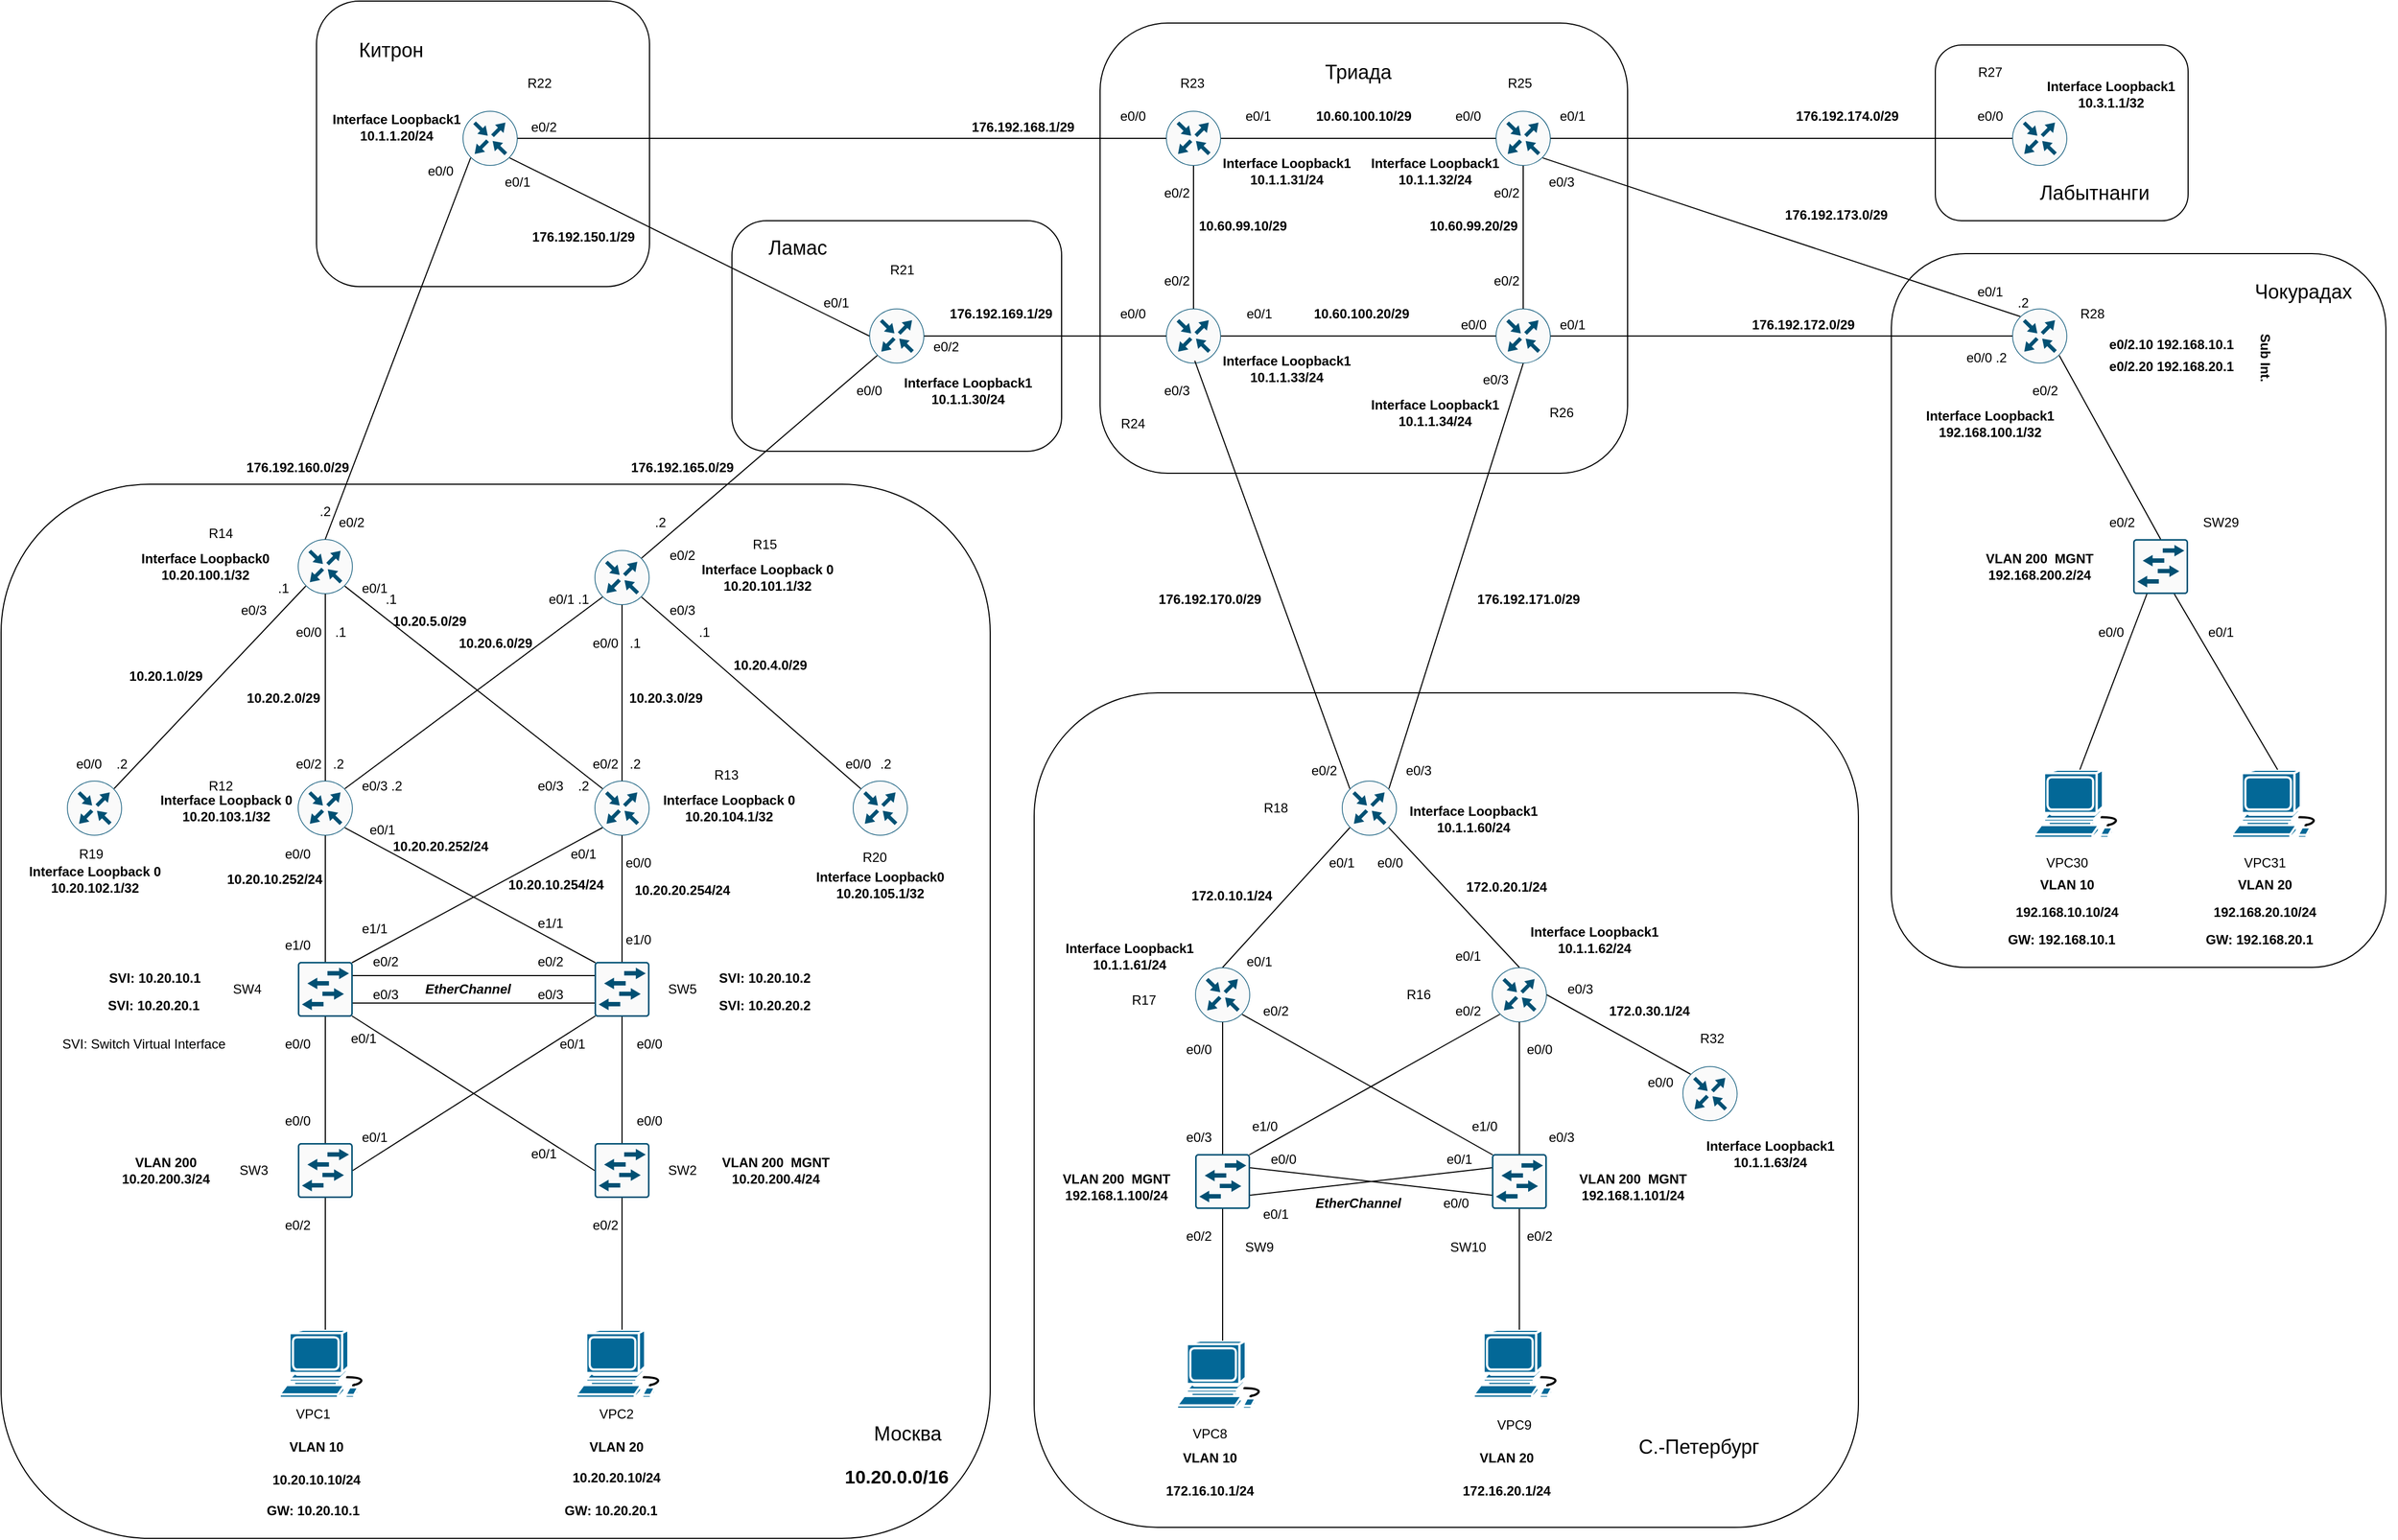 <mxfile version="25.0.1">
  <diagram name="Page-1" id="XfyR6ljDPPWZCooTb3Pp">
    <mxGraphModel dx="4946" dy="4642" grid="1" gridSize="10" guides="1" tooltips="1" connect="1" arrows="1" fold="1" page="1" pageScale="1" pageWidth="2339" pageHeight="3300" math="0" shadow="0">
      <root>
        <mxCell id="0" />
        <mxCell id="1" parent="0" />
        <mxCell id="qq-jrD-yqYWrXCZJZRmo-103" value="&lt;div&gt;&lt;br&gt;&lt;/div&gt;&lt;div&gt;&lt;br&gt;&lt;/div&gt;&lt;div&gt;&lt;br&gt;&lt;/div&gt;" style="rounded=1;whiteSpace=wrap;html=1;fillColor=none;" parent="1" vertex="1">
          <mxGeometry x="-2240" y="-1170" width="900" height="960" as="geometry" />
        </mxCell>
        <mxCell id="qq-jrD-yqYWrXCZJZRmo-111" value="" style="rounded=1;whiteSpace=wrap;html=1;fillColor=none;labelBackgroundColor=none;" parent="1" vertex="1">
          <mxGeometry x="-520" y="-1380" width="450" height="650" as="geometry" />
        </mxCell>
        <mxCell id="qq-jrD-yqYWrXCZJZRmo-108" value="" style="rounded=1;whiteSpace=wrap;html=1;fillColor=none;" parent="1" vertex="1">
          <mxGeometry x="-480" y="-1570" width="230" height="160" as="geometry" />
        </mxCell>
        <mxCell id="qq-jrD-yqYWrXCZJZRmo-107" value="" style="rounded=1;whiteSpace=wrap;html=1;fillColor=none;" parent="1" vertex="1">
          <mxGeometry x="-1300" y="-980" width="750" height="760" as="geometry" />
        </mxCell>
        <mxCell id="qq-jrD-yqYWrXCZJZRmo-106" value="" style="rounded=1;whiteSpace=wrap;html=1;fillColor=none;" parent="1" vertex="1">
          <mxGeometry x="-1240" y="-1590" width="480" height="410" as="geometry" />
        </mxCell>
        <mxCell id="qq-jrD-yqYWrXCZJZRmo-105" value="" style="rounded=1;whiteSpace=wrap;html=1;fillColor=none;" parent="1" vertex="1">
          <mxGeometry x="-1575" y="-1410" width="300" height="210" as="geometry" />
        </mxCell>
        <mxCell id="qq-jrD-yqYWrXCZJZRmo-104" value="" style="rounded=1;whiteSpace=wrap;html=1;fillColor=none;" parent="1" vertex="1">
          <mxGeometry x="-1953" y="-1610" width="303" height="260" as="geometry" />
        </mxCell>
        <mxCell id="qq-jrD-yqYWrXCZJZRmo-1" value="" style="sketch=0;points=[[0.5,0,0],[1,0.5,0],[0.5,1,0],[0,0.5,0],[0.145,0.145,0],[0.856,0.145,0],[0.855,0.856,0],[0.145,0.855,0]];verticalLabelPosition=bottom;html=1;verticalAlign=top;aspect=fixed;align=center;pointerEvents=1;shape=mxgraph.cisco19.rect;prIcon=router;fillColor=#FAFAFA;strokeColor=#005073;" parent="1" vertex="1">
          <mxGeometry x="-1970" y="-900" width="50" height="50" as="geometry" />
        </mxCell>
        <mxCell id="qq-jrD-yqYWrXCZJZRmo-2" value="" style="sketch=0;points=[[0.5,0,0],[1,0.5,0],[0.5,1,0],[0,0.5,0],[0.145,0.145,0],[0.856,0.145,0],[0.855,0.856,0],[0.145,0.855,0]];verticalLabelPosition=bottom;html=1;verticalAlign=top;aspect=fixed;align=center;pointerEvents=1;shape=mxgraph.cisco19.rect;prIcon=router;fillColor=#FAFAFA;strokeColor=#005073;" parent="1" vertex="1">
          <mxGeometry x="-1700" y="-900" width="50" height="50" as="geometry" />
        </mxCell>
        <mxCell id="qq-jrD-yqYWrXCZJZRmo-3" value="" style="sketch=0;points=[[0.5,0,0],[1,0.5,0],[0.5,1,0],[0,0.5,0],[0.145,0.145,0],[0.856,0.145,0],[0.855,0.856,0],[0.145,0.855,0]];verticalLabelPosition=bottom;html=1;verticalAlign=top;aspect=fixed;align=center;pointerEvents=1;shape=mxgraph.cisco19.rect;prIcon=router;fillColor=#FAFAFA;strokeColor=#005073;" parent="1" vertex="1">
          <mxGeometry x="-1970" y="-1120" width="50" height="50" as="geometry" />
        </mxCell>
        <mxCell id="qq-jrD-yqYWrXCZJZRmo-4" value="" style="sketch=0;points=[[0.5,0,0],[1,0.5,0],[0.5,1,0],[0,0.5,0],[0.145,0.145,0],[0.856,0.145,0],[0.855,0.856,0],[0.145,0.855,0]];verticalLabelPosition=bottom;html=1;verticalAlign=top;aspect=fixed;align=center;pointerEvents=1;shape=mxgraph.cisco19.rect;prIcon=router;fillColor=#FAFAFA;strokeColor=#005073;" parent="1" vertex="1">
          <mxGeometry x="-1700" y="-1110" width="50" height="50" as="geometry" />
        </mxCell>
        <mxCell id="qq-jrD-yqYWrXCZJZRmo-7" style="rounded=0;orthogonalLoop=1;jettySize=auto;html=1;exitX=0.856;exitY=0.145;exitDx=0;exitDy=0;exitPerimeter=0;entryX=0.145;entryY=0.855;entryDx=0;entryDy=0;entryPerimeter=0;endArrow=none;endFill=0;" parent="1" source="qq-jrD-yqYWrXCZJZRmo-1" target="qq-jrD-yqYWrXCZJZRmo-4" edge="1">
          <mxGeometry relative="1" as="geometry" />
        </mxCell>
        <mxCell id="qq-jrD-yqYWrXCZJZRmo-8" style="rounded=0;orthogonalLoop=1;jettySize=auto;html=1;exitX=0.145;exitY=0.145;exitDx=0;exitDy=0;exitPerimeter=0;entryX=0.855;entryY=0.856;entryDx=0;entryDy=0;entryPerimeter=0;endArrow=none;endFill=0;" parent="1" source="qq-jrD-yqYWrXCZJZRmo-2" target="qq-jrD-yqYWrXCZJZRmo-3" edge="1">
          <mxGeometry relative="1" as="geometry" />
        </mxCell>
        <mxCell id="qq-jrD-yqYWrXCZJZRmo-9" value="" style="sketch=0;points=[[0.015,0.015,0],[0.985,0.015,0],[0.985,0.985,0],[0.015,0.985,0],[0.25,0,0],[0.5,0,0],[0.75,0,0],[1,0.25,0],[1,0.5,0],[1,0.75,0],[0.75,1,0],[0.5,1,0],[0.25,1,0],[0,0.75,0],[0,0.5,0],[0,0.25,0]];verticalLabelPosition=bottom;html=1;verticalAlign=top;aspect=fixed;align=center;pointerEvents=1;shape=mxgraph.cisco19.rect;prIcon=l2_switch;fillColor=#FAFAFA;strokeColor=#005073;" parent="1" vertex="1">
          <mxGeometry x="-1970" y="-735" width="50" height="50" as="geometry" />
        </mxCell>
        <mxCell id="qq-jrD-yqYWrXCZJZRmo-10" value="" style="sketch=0;points=[[0.015,0.015,0],[0.985,0.015,0],[0.985,0.985,0],[0.015,0.985,0],[0.25,0,0],[0.5,0,0],[0.75,0,0],[1,0.25,0],[1,0.5,0],[1,0.75,0],[0.75,1,0],[0.5,1,0],[0.25,1,0],[0,0.75,0],[0,0.5,0],[0,0.25,0]];verticalLabelPosition=bottom;html=1;verticalAlign=top;aspect=fixed;align=center;pointerEvents=1;shape=mxgraph.cisco19.rect;prIcon=l2_switch;fillColor=#FAFAFA;strokeColor=#005073;" parent="1" vertex="1">
          <mxGeometry x="-1700" y="-735" width="50" height="50" as="geometry" />
        </mxCell>
        <mxCell id="qq-jrD-yqYWrXCZJZRmo-11" style="rounded=0;orthogonalLoop=1;jettySize=auto;html=1;exitX=0.5;exitY=0;exitDx=0;exitDy=0;exitPerimeter=0;entryX=0.5;entryY=1;entryDx=0;entryDy=0;entryPerimeter=0;endArrow=none;endFill=0;" parent="1" source="qq-jrD-yqYWrXCZJZRmo-9" target="qq-jrD-yqYWrXCZJZRmo-1" edge="1">
          <mxGeometry relative="1" as="geometry" />
        </mxCell>
        <mxCell id="qq-jrD-yqYWrXCZJZRmo-13" style="rounded=0;orthogonalLoop=1;jettySize=auto;html=1;exitX=0.5;exitY=0;exitDx=0;exitDy=0;exitPerimeter=0;entryX=0.5;entryY=1;entryDx=0;entryDy=0;entryPerimeter=0;endArrow=none;endFill=0;" parent="1" source="qq-jrD-yqYWrXCZJZRmo-10" target="qq-jrD-yqYWrXCZJZRmo-2" edge="1">
          <mxGeometry relative="1" as="geometry" />
        </mxCell>
        <mxCell id="qq-jrD-yqYWrXCZJZRmo-14" style="rounded=0;orthogonalLoop=1;jettySize=auto;html=1;exitX=0.5;exitY=0;exitDx=0;exitDy=0;exitPerimeter=0;entryX=0.5;entryY=1;entryDx=0;entryDy=0;entryPerimeter=0;endArrow=none;endFill=0;" parent="1" source="qq-jrD-yqYWrXCZJZRmo-1" target="qq-jrD-yqYWrXCZJZRmo-3" edge="1">
          <mxGeometry relative="1" as="geometry" />
        </mxCell>
        <mxCell id="qq-jrD-yqYWrXCZJZRmo-15" style="edgeStyle=orthogonalEdgeStyle;rounded=0;orthogonalLoop=1;jettySize=auto;html=1;exitX=0.5;exitY=0;exitDx=0;exitDy=0;exitPerimeter=0;entryX=0.5;entryY=1;entryDx=0;entryDy=0;entryPerimeter=0;endArrow=none;endFill=0;" parent="1" source="qq-jrD-yqYWrXCZJZRmo-2" target="qq-jrD-yqYWrXCZJZRmo-4" edge="1">
          <mxGeometry relative="1" as="geometry" />
        </mxCell>
        <mxCell id="qq-jrD-yqYWrXCZJZRmo-16" value="" style="sketch=0;points=[[0.5,0,0],[1,0.5,0],[0.5,1,0],[0,0.5,0],[0.145,0.145,0],[0.856,0.145,0],[0.855,0.856,0],[0.145,0.855,0]];verticalLabelPosition=bottom;html=1;verticalAlign=top;aspect=fixed;align=center;pointerEvents=1;shape=mxgraph.cisco19.rect;prIcon=router;fillColor=#FAFAFA;strokeColor=#005073;" parent="1" vertex="1">
          <mxGeometry x="-2180" y="-900" width="50" height="50" as="geometry" />
        </mxCell>
        <mxCell id="qq-jrD-yqYWrXCZJZRmo-17" style="rounded=0;orthogonalLoop=1;jettySize=auto;html=1;exitX=0.856;exitY=0.145;exitDx=0;exitDy=0;exitPerimeter=0;endArrow=none;endFill=0;entryX=0.145;entryY=0.855;entryDx=0;entryDy=0;entryPerimeter=0;" parent="1" source="qq-jrD-yqYWrXCZJZRmo-16" target="qq-jrD-yqYWrXCZJZRmo-3" edge="1">
          <mxGeometry relative="1" as="geometry">
            <mxPoint x="-1970" y="-1070" as="targetPoint" />
          </mxGeometry>
        </mxCell>
        <mxCell id="qq-jrD-yqYWrXCZJZRmo-18" value="" style="sketch=0;points=[[0.5,0,0],[1,0.5,0],[0.5,1,0],[0,0.5,0],[0.145,0.145,0],[0.856,0.145,0],[0.855,0.856,0],[0.145,0.855,0]];verticalLabelPosition=bottom;html=1;verticalAlign=top;aspect=fixed;align=center;pointerEvents=1;shape=mxgraph.cisco19.rect;prIcon=router;fillColor=#FAFAFA;strokeColor=#005073;" parent="1" vertex="1">
          <mxGeometry x="-1465" y="-900" width="50" height="50" as="geometry" />
        </mxCell>
        <mxCell id="qq-jrD-yqYWrXCZJZRmo-19" style="rounded=0;orthogonalLoop=1;jettySize=auto;html=1;exitX=0.145;exitY=0.145;exitDx=0;exitDy=0;exitPerimeter=0;entryX=0.855;entryY=0.856;entryDx=0;entryDy=0;entryPerimeter=0;endArrow=none;endFill=0;" parent="1" source="qq-jrD-yqYWrXCZJZRmo-18" target="qq-jrD-yqYWrXCZJZRmo-4" edge="1">
          <mxGeometry relative="1" as="geometry" />
        </mxCell>
        <mxCell id="qq-jrD-yqYWrXCZJZRmo-20" style="edgeStyle=orthogonalEdgeStyle;rounded=0;orthogonalLoop=1;jettySize=auto;html=1;exitX=1;exitY=0.25;exitDx=0;exitDy=0;exitPerimeter=0;entryX=0;entryY=0.25;entryDx=0;entryDy=0;entryPerimeter=0;endArrow=none;endFill=0;" parent="1" source="qq-jrD-yqYWrXCZJZRmo-9" target="qq-jrD-yqYWrXCZJZRmo-10" edge="1">
          <mxGeometry relative="1" as="geometry" />
        </mxCell>
        <mxCell id="qq-jrD-yqYWrXCZJZRmo-21" style="edgeStyle=orthogonalEdgeStyle;rounded=0;orthogonalLoop=1;jettySize=auto;html=1;exitX=1;exitY=0.75;exitDx=0;exitDy=0;exitPerimeter=0;entryX=0;entryY=0.75;entryDx=0;entryDy=0;entryPerimeter=0;endArrow=none;endFill=0;" parent="1" source="qq-jrD-yqYWrXCZJZRmo-9" target="qq-jrD-yqYWrXCZJZRmo-10" edge="1">
          <mxGeometry relative="1" as="geometry" />
        </mxCell>
        <mxCell id="qq-jrD-yqYWrXCZJZRmo-23" value="" style="sketch=0;points=[[0.015,0.015,0],[0.985,0.015,0],[0.985,0.985,0],[0.015,0.985,0],[0.25,0,0],[0.5,0,0],[0.75,0,0],[1,0.25,0],[1,0.5,0],[1,0.75,0],[0.75,1,0],[0.5,1,0],[0.25,1,0],[0,0.75,0],[0,0.5,0],[0,0.25,0]];verticalLabelPosition=bottom;html=1;verticalAlign=top;aspect=fixed;align=center;pointerEvents=1;shape=mxgraph.cisco19.rect;prIcon=l2_switch;fillColor=#FAFAFA;strokeColor=#005073;" parent="1" vertex="1">
          <mxGeometry x="-1970" y="-570" width="50" height="50" as="geometry" />
        </mxCell>
        <mxCell id="qq-jrD-yqYWrXCZJZRmo-24" value="" style="sketch=0;points=[[0.015,0.015,0],[0.985,0.015,0],[0.985,0.985,0],[0.015,0.985,0],[0.25,0,0],[0.5,0,0],[0.75,0,0],[1,0.25,0],[1,0.5,0],[1,0.75,0],[0.75,1,0],[0.5,1,0],[0.25,1,0],[0,0.75,0],[0,0.5,0],[0,0.25,0]];verticalLabelPosition=bottom;html=1;verticalAlign=top;aspect=fixed;align=center;pointerEvents=1;shape=mxgraph.cisco19.rect;prIcon=l2_switch;fillColor=#FAFAFA;strokeColor=#005073;" parent="1" vertex="1">
          <mxGeometry x="-1700" y="-570" width="50" height="50" as="geometry" />
        </mxCell>
        <mxCell id="qq-jrD-yqYWrXCZJZRmo-27" style="edgeStyle=orthogonalEdgeStyle;rounded=0;orthogonalLoop=1;jettySize=auto;html=1;exitX=0.5;exitY=0;exitDx=0;exitDy=0;exitPerimeter=0;entryX=0.5;entryY=1;entryDx=0;entryDy=0;entryPerimeter=0;endArrow=none;endFill=0;" parent="1" source="qq-jrD-yqYWrXCZJZRmo-24" target="qq-jrD-yqYWrXCZJZRmo-10" edge="1">
          <mxGeometry relative="1" as="geometry" />
        </mxCell>
        <mxCell id="qq-jrD-yqYWrXCZJZRmo-29" style="edgeStyle=orthogonalEdgeStyle;rounded=0;orthogonalLoop=1;jettySize=auto;html=1;exitX=0.5;exitY=0;exitDx=0;exitDy=0;exitPerimeter=0;entryX=0.5;entryY=1;entryDx=0;entryDy=0;entryPerimeter=0;endArrow=none;endFill=0;" parent="1" source="qq-jrD-yqYWrXCZJZRmo-23" target="qq-jrD-yqYWrXCZJZRmo-9" edge="1">
          <mxGeometry relative="1" as="geometry" />
        </mxCell>
        <mxCell id="qq-jrD-yqYWrXCZJZRmo-30" style="rounded=0;orthogonalLoop=1;jettySize=auto;html=1;exitX=0.985;exitY=0.015;exitDx=0;exitDy=0;exitPerimeter=0;entryX=0.145;entryY=0.855;entryDx=0;entryDy=0;entryPerimeter=0;endArrow=none;endFill=0;" parent="1" source="qq-jrD-yqYWrXCZJZRmo-9" target="qq-jrD-yqYWrXCZJZRmo-2" edge="1">
          <mxGeometry relative="1" as="geometry" />
        </mxCell>
        <mxCell id="qq-jrD-yqYWrXCZJZRmo-31" style="rounded=0;orthogonalLoop=1;jettySize=auto;html=1;exitX=0.015;exitY=0.015;exitDx=0;exitDy=0;exitPerimeter=0;entryX=0.855;entryY=0.856;entryDx=0;entryDy=0;entryPerimeter=0;endArrow=none;endFill=0;" parent="1" source="qq-jrD-yqYWrXCZJZRmo-10" target="qq-jrD-yqYWrXCZJZRmo-1" edge="1">
          <mxGeometry relative="1" as="geometry" />
        </mxCell>
        <mxCell id="qq-jrD-yqYWrXCZJZRmo-32" style="rounded=0;orthogonalLoop=1;jettySize=auto;html=1;exitX=1;exitY=0.5;exitDx=0;exitDy=0;exitPerimeter=0;entryX=0.015;entryY=0.985;entryDx=0;entryDy=0;entryPerimeter=0;endArrow=none;endFill=0;" parent="1" source="qq-jrD-yqYWrXCZJZRmo-23" target="qq-jrD-yqYWrXCZJZRmo-10" edge="1">
          <mxGeometry relative="1" as="geometry" />
        </mxCell>
        <mxCell id="qq-jrD-yqYWrXCZJZRmo-33" style="rounded=0;orthogonalLoop=1;jettySize=auto;html=1;exitX=0;exitY=0.5;exitDx=0;exitDy=0;exitPerimeter=0;entryX=0.985;entryY=0.985;entryDx=0;entryDy=0;entryPerimeter=0;endArrow=none;endFill=0;" parent="1" source="qq-jrD-yqYWrXCZJZRmo-24" target="qq-jrD-yqYWrXCZJZRmo-9" edge="1">
          <mxGeometry relative="1" as="geometry" />
        </mxCell>
        <mxCell id="qq-jrD-yqYWrXCZJZRmo-34" value="" style="shape=mxgraph.cisco.computers_and_peripherals.workstation;sketch=0;html=1;pointerEvents=1;dashed=0;fillColor=#036897;strokeColor=#ffffff;strokeWidth=2;verticalLabelPosition=bottom;verticalAlign=top;align=center;outlineConnect=0;" parent="1" vertex="1">
          <mxGeometry x="-1986.5" y="-400" width="83" height="62" as="geometry" />
        </mxCell>
        <mxCell id="qq-jrD-yqYWrXCZJZRmo-35" style="rounded=0;orthogonalLoop=1;jettySize=auto;html=1;exitX=0.5;exitY=0;exitDx=0;exitDy=0;exitPerimeter=0;entryX=0.5;entryY=1;entryDx=0;entryDy=0;entryPerimeter=0;endArrow=none;endFill=0;" parent="1" source="qq-jrD-yqYWrXCZJZRmo-34" target="qq-jrD-yqYWrXCZJZRmo-23" edge="1">
          <mxGeometry relative="1" as="geometry" />
        </mxCell>
        <mxCell id="qq-jrD-yqYWrXCZJZRmo-36" value="" style="shape=mxgraph.cisco.computers_and_peripherals.workstation;sketch=0;html=1;pointerEvents=1;dashed=0;fillColor=#036897;strokeColor=#ffffff;strokeWidth=2;verticalLabelPosition=bottom;verticalAlign=top;align=center;outlineConnect=0;" parent="1" vertex="1">
          <mxGeometry x="-1716.5" y="-400" width="83" height="62" as="geometry" />
        </mxCell>
        <mxCell id="qq-jrD-yqYWrXCZJZRmo-37" style="edgeStyle=orthogonalEdgeStyle;rounded=0;orthogonalLoop=1;jettySize=auto;html=1;exitX=0.5;exitY=0;exitDx=0;exitDy=0;exitPerimeter=0;entryX=0.5;entryY=1;entryDx=0;entryDy=0;entryPerimeter=0;endArrow=none;endFill=0;" parent="1" source="qq-jrD-yqYWrXCZJZRmo-36" target="qq-jrD-yqYWrXCZJZRmo-24" edge="1">
          <mxGeometry relative="1" as="geometry" />
        </mxCell>
        <mxCell id="qq-jrD-yqYWrXCZJZRmo-38" value="" style="sketch=0;points=[[0.5,0,0],[1,0.5,0],[0.5,1,0],[0,0.5,0],[0.145,0.145,0],[0.856,0.145,0],[0.855,0.856,0],[0.145,0.855,0]];verticalLabelPosition=bottom;html=1;verticalAlign=top;aspect=fixed;align=center;pointerEvents=1;shape=mxgraph.cisco19.rect;prIcon=router;fillColor=#FAFAFA;strokeColor=#005073;" parent="1" vertex="1">
          <mxGeometry x="-1820" y="-1510" width="50" height="50" as="geometry" />
        </mxCell>
        <mxCell id="qq-jrD-yqYWrXCZJZRmo-39" value="" style="sketch=0;points=[[0.5,0,0],[1,0.5,0],[0.5,1,0],[0,0.5,0],[0.145,0.145,0],[0.856,0.145,0],[0.855,0.856,0],[0.145,0.855,0]];verticalLabelPosition=bottom;html=1;verticalAlign=top;aspect=fixed;align=center;pointerEvents=1;shape=mxgraph.cisco19.rect;prIcon=router;fillColor=#FAFAFA;strokeColor=#005073;" parent="1" vertex="1">
          <mxGeometry x="-1450" y="-1330" width="50" height="50" as="geometry" />
        </mxCell>
        <mxCell id="qq-jrD-yqYWrXCZJZRmo-40" style="rounded=0;orthogonalLoop=1;jettySize=auto;html=1;exitX=0.5;exitY=0;exitDx=0;exitDy=0;exitPerimeter=0;entryX=0.145;entryY=0.855;entryDx=0;entryDy=0;entryPerimeter=0;endArrow=none;endFill=0;" parent="1" source="qq-jrD-yqYWrXCZJZRmo-3" target="qq-jrD-yqYWrXCZJZRmo-38" edge="1">
          <mxGeometry relative="1" as="geometry" />
        </mxCell>
        <mxCell id="qq-jrD-yqYWrXCZJZRmo-41" style="rounded=0;orthogonalLoop=1;jettySize=auto;html=1;exitX=0.856;exitY=0.145;exitDx=0;exitDy=0;exitPerimeter=0;entryX=0.145;entryY=0.855;entryDx=0;entryDy=0;entryPerimeter=0;endArrow=none;endFill=0;" parent="1" source="qq-jrD-yqYWrXCZJZRmo-4" target="qq-jrD-yqYWrXCZJZRmo-39" edge="1">
          <mxGeometry relative="1" as="geometry" />
        </mxCell>
        <mxCell id="qq-jrD-yqYWrXCZJZRmo-42" style="rounded=0;orthogonalLoop=1;jettySize=auto;html=1;exitX=0.855;exitY=0.856;exitDx=0;exitDy=0;exitPerimeter=0;entryX=0;entryY=0.5;entryDx=0;entryDy=0;entryPerimeter=0;endArrow=none;endFill=0;" parent="1" source="qq-jrD-yqYWrXCZJZRmo-38" target="qq-jrD-yqYWrXCZJZRmo-39" edge="1">
          <mxGeometry relative="1" as="geometry" />
        </mxCell>
        <mxCell id="qq-jrD-yqYWrXCZJZRmo-43" value="" style="sketch=0;points=[[0.5,0,0],[1,0.5,0],[0.5,1,0],[0,0.5,0],[0.145,0.145,0],[0.856,0.145,0],[0.855,0.856,0],[0.145,0.855,0]];verticalLabelPosition=bottom;html=1;verticalAlign=top;aspect=fixed;align=center;pointerEvents=1;shape=mxgraph.cisco19.rect;prIcon=router;fillColor=#FAFAFA;strokeColor=#005073;" parent="1" vertex="1">
          <mxGeometry x="-1180" y="-1510" width="50" height="50" as="geometry" />
        </mxCell>
        <mxCell id="qq-jrD-yqYWrXCZJZRmo-44" value="" style="sketch=0;points=[[0.5,0,0],[1,0.5,0],[0.5,1,0],[0,0.5,0],[0.145,0.145,0],[0.856,0.145,0],[0.855,0.856,0],[0.145,0.855,0]];verticalLabelPosition=bottom;html=1;verticalAlign=top;aspect=fixed;align=center;pointerEvents=1;shape=mxgraph.cisco19.rect;prIcon=router;fillColor=#FAFAFA;strokeColor=#005073;" parent="1" vertex="1">
          <mxGeometry x="-880" y="-1510" width="50" height="50" as="geometry" />
        </mxCell>
        <mxCell id="qq-jrD-yqYWrXCZJZRmo-45" value="" style="sketch=0;points=[[0.5,0,0],[1,0.5,0],[0.5,1,0],[0,0.5,0],[0.145,0.145,0],[0.856,0.145,0],[0.855,0.856,0],[0.145,0.855,0]];verticalLabelPosition=bottom;html=1;verticalAlign=top;aspect=fixed;align=center;pointerEvents=1;shape=mxgraph.cisco19.rect;prIcon=router;fillColor=#FAFAFA;strokeColor=#005073;" parent="1" vertex="1">
          <mxGeometry x="-1180" y="-1330" width="50" height="50" as="geometry" />
        </mxCell>
        <mxCell id="qq-jrD-yqYWrXCZJZRmo-46" value="" style="sketch=0;points=[[0.5,0,0],[1,0.5,0],[0.5,1,0],[0,0.5,0],[0.145,0.145,0],[0.856,0.145,0],[0.855,0.856,0],[0.145,0.855,0]];verticalLabelPosition=bottom;html=1;verticalAlign=top;aspect=fixed;align=center;pointerEvents=1;shape=mxgraph.cisco19.rect;prIcon=router;fillColor=#FAFAFA;strokeColor=#005073;" parent="1" vertex="1">
          <mxGeometry x="-880" y="-1330" width="50" height="50" as="geometry" />
        </mxCell>
        <mxCell id="qq-jrD-yqYWrXCZJZRmo-47" style="rounded=0;orthogonalLoop=1;jettySize=auto;html=1;exitX=1;exitY=0.5;exitDx=0;exitDy=0;exitPerimeter=0;entryX=0;entryY=0.5;entryDx=0;entryDy=0;entryPerimeter=0;endArrow=none;endFill=0;" parent="1" source="qq-jrD-yqYWrXCZJZRmo-38" target="qq-jrD-yqYWrXCZJZRmo-43" edge="1">
          <mxGeometry relative="1" as="geometry" />
        </mxCell>
        <mxCell id="qq-jrD-yqYWrXCZJZRmo-48" style="rounded=0;orthogonalLoop=1;jettySize=auto;html=1;exitX=1;exitY=0.5;exitDx=0;exitDy=0;exitPerimeter=0;entryX=0;entryY=0.5;entryDx=0;entryDy=0;entryPerimeter=0;endArrow=none;endFill=0;" parent="1" source="qq-jrD-yqYWrXCZJZRmo-39" target="qq-jrD-yqYWrXCZJZRmo-45" edge="1">
          <mxGeometry relative="1" as="geometry" />
        </mxCell>
        <mxCell id="qq-jrD-yqYWrXCZJZRmo-49" style="rounded=0;orthogonalLoop=1;jettySize=auto;html=1;exitX=1;exitY=0.5;exitDx=0;exitDy=0;exitPerimeter=0;entryX=0;entryY=0.5;entryDx=0;entryDy=0;entryPerimeter=0;endArrow=none;endFill=0;" parent="1" source="qq-jrD-yqYWrXCZJZRmo-43" target="qq-jrD-yqYWrXCZJZRmo-44" edge="1">
          <mxGeometry relative="1" as="geometry" />
        </mxCell>
        <mxCell id="qq-jrD-yqYWrXCZJZRmo-50" style="edgeStyle=orthogonalEdgeStyle;rounded=0;orthogonalLoop=1;jettySize=auto;html=1;exitX=0.5;exitY=0;exitDx=0;exitDy=0;exitPerimeter=0;entryX=0.5;entryY=1;entryDx=0;entryDy=0;entryPerimeter=0;endArrow=none;endFill=0;" parent="1" source="qq-jrD-yqYWrXCZJZRmo-45" target="qq-jrD-yqYWrXCZJZRmo-43" edge="1">
          <mxGeometry relative="1" as="geometry" />
        </mxCell>
        <mxCell id="qq-jrD-yqYWrXCZJZRmo-51" style="edgeStyle=orthogonalEdgeStyle;rounded=0;orthogonalLoop=1;jettySize=auto;html=1;exitX=1;exitY=0.5;exitDx=0;exitDy=0;exitPerimeter=0;entryX=0;entryY=0.5;entryDx=0;entryDy=0;entryPerimeter=0;endArrow=none;endFill=0;" parent="1" source="qq-jrD-yqYWrXCZJZRmo-45" target="qq-jrD-yqYWrXCZJZRmo-46" edge="1">
          <mxGeometry relative="1" as="geometry" />
        </mxCell>
        <mxCell id="qq-jrD-yqYWrXCZJZRmo-52" style="edgeStyle=orthogonalEdgeStyle;rounded=0;orthogonalLoop=1;jettySize=auto;html=1;exitX=0.5;exitY=0;exitDx=0;exitDy=0;exitPerimeter=0;entryX=0.5;entryY=1;entryDx=0;entryDy=0;entryPerimeter=0;endArrow=none;endFill=0;" parent="1" source="qq-jrD-yqYWrXCZJZRmo-46" target="qq-jrD-yqYWrXCZJZRmo-44" edge="1">
          <mxGeometry relative="1" as="geometry" />
        </mxCell>
        <mxCell id="qq-jrD-yqYWrXCZJZRmo-53" value="" style="sketch=0;points=[[0.5,0,0],[1,0.5,0],[0.5,1,0],[0,0.5,0],[0.145,0.145,0],[0.856,0.145,0],[0.855,0.856,0],[0.145,0.855,0]];verticalLabelPosition=bottom;html=1;verticalAlign=top;aspect=fixed;align=center;pointerEvents=1;shape=mxgraph.cisco19.rect;prIcon=router;fillColor=#FAFAFA;strokeColor=#005073;" parent="1" vertex="1">
          <mxGeometry x="-410" y="-1510" width="50" height="50" as="geometry" />
        </mxCell>
        <mxCell id="qq-jrD-yqYWrXCZJZRmo-54" value="" style="sketch=0;points=[[0.5,0,0],[1,0.5,0],[0.5,1,0],[0,0.5,0],[0.145,0.145,0],[0.856,0.145,0],[0.855,0.856,0],[0.145,0.855,0]];verticalLabelPosition=bottom;html=1;verticalAlign=top;aspect=fixed;align=center;pointerEvents=1;shape=mxgraph.cisco19.rect;prIcon=router;fillColor=#FAFAFA;strokeColor=#005073;" parent="1" vertex="1">
          <mxGeometry x="-410" y="-1330" width="50" height="50" as="geometry" />
        </mxCell>
        <mxCell id="qq-jrD-yqYWrXCZJZRmo-55" style="edgeStyle=orthogonalEdgeStyle;rounded=0;orthogonalLoop=1;jettySize=auto;html=1;exitX=1;exitY=0.5;exitDx=0;exitDy=0;exitPerimeter=0;entryX=0;entryY=0.5;entryDx=0;entryDy=0;entryPerimeter=0;endArrow=none;endFill=0;" parent="1" source="qq-jrD-yqYWrXCZJZRmo-44" target="qq-jrD-yqYWrXCZJZRmo-53" edge="1">
          <mxGeometry relative="1" as="geometry" />
        </mxCell>
        <mxCell id="qq-jrD-yqYWrXCZJZRmo-57" style="rounded=0;orthogonalLoop=1;jettySize=auto;html=1;exitX=0.855;exitY=0.856;exitDx=0;exitDy=0;exitPerimeter=0;entryX=0.145;entryY=0.145;entryDx=0;entryDy=0;entryPerimeter=0;endArrow=none;endFill=0;" parent="1" source="qq-jrD-yqYWrXCZJZRmo-44" target="qq-jrD-yqYWrXCZJZRmo-54" edge="1">
          <mxGeometry relative="1" as="geometry" />
        </mxCell>
        <mxCell id="qq-jrD-yqYWrXCZJZRmo-58" style="edgeStyle=orthogonalEdgeStyle;rounded=0;orthogonalLoop=1;jettySize=auto;html=1;exitX=1;exitY=0.5;exitDx=0;exitDy=0;exitPerimeter=0;entryX=0;entryY=0.5;entryDx=0;entryDy=0;entryPerimeter=0;endArrow=none;endFill=0;" parent="1" source="qq-jrD-yqYWrXCZJZRmo-46" target="qq-jrD-yqYWrXCZJZRmo-54" edge="1">
          <mxGeometry relative="1" as="geometry" />
        </mxCell>
        <mxCell id="qq-jrD-yqYWrXCZJZRmo-59" value="" style="sketch=0;points=[[0.015,0.015,0],[0.985,0.015,0],[0.985,0.985,0],[0.015,0.985,0],[0.25,0,0],[0.5,0,0],[0.75,0,0],[1,0.25,0],[1,0.5,0],[1,0.75,0],[0.75,1,0],[0.5,1,0],[0.25,1,0],[0,0.75,0],[0,0.5,0],[0,0.25,0]];verticalLabelPosition=bottom;html=1;verticalAlign=top;aspect=fixed;align=center;pointerEvents=1;shape=mxgraph.cisco19.rect;prIcon=l2_switch;fillColor=#FAFAFA;strokeColor=#005073;" parent="1" vertex="1">
          <mxGeometry x="-300" y="-1120" width="50" height="50" as="geometry" />
        </mxCell>
        <mxCell id="qq-jrD-yqYWrXCZJZRmo-60" style="rounded=0;orthogonalLoop=1;jettySize=auto;html=1;exitX=0.5;exitY=0;exitDx=0;exitDy=0;exitPerimeter=0;entryX=0.855;entryY=0.856;entryDx=0;entryDy=0;entryPerimeter=0;endArrow=none;endFill=0;" parent="1" source="qq-jrD-yqYWrXCZJZRmo-59" target="qq-jrD-yqYWrXCZJZRmo-54" edge="1">
          <mxGeometry relative="1" as="geometry" />
        </mxCell>
        <mxCell id="qq-jrD-yqYWrXCZJZRmo-61" value="" style="shape=mxgraph.cisco.computers_and_peripherals.workstation;sketch=0;html=1;pointerEvents=1;dashed=0;fillColor=#036897;strokeColor=#ffffff;strokeWidth=2;verticalLabelPosition=bottom;verticalAlign=top;align=center;outlineConnect=0;" parent="1" vertex="1">
          <mxGeometry x="-390" y="-910" width="83" height="62" as="geometry" />
        </mxCell>
        <mxCell id="qq-jrD-yqYWrXCZJZRmo-62" style="rounded=0;orthogonalLoop=1;jettySize=auto;html=1;exitX=0.5;exitY=0;exitDx=0;exitDy=0;exitPerimeter=0;entryX=0.25;entryY=1;entryDx=0;entryDy=0;entryPerimeter=0;endArrow=none;endFill=0;" parent="1" source="qq-jrD-yqYWrXCZJZRmo-61" target="qq-jrD-yqYWrXCZJZRmo-59" edge="1">
          <mxGeometry relative="1" as="geometry" />
        </mxCell>
        <mxCell id="qq-jrD-yqYWrXCZJZRmo-63" value="" style="shape=mxgraph.cisco.computers_and_peripherals.workstation;sketch=0;html=1;pointerEvents=1;dashed=0;fillColor=#036897;strokeColor=#ffffff;strokeWidth=2;verticalLabelPosition=bottom;verticalAlign=top;align=center;outlineConnect=0;" parent="1" vertex="1">
          <mxGeometry x="-210" y="-910" width="83" height="62" as="geometry" />
        </mxCell>
        <mxCell id="qq-jrD-yqYWrXCZJZRmo-64" style="rounded=0;orthogonalLoop=1;jettySize=auto;html=1;exitX=0.5;exitY=0;exitDx=0;exitDy=0;exitPerimeter=0;entryX=0.75;entryY=1;entryDx=0;entryDy=0;entryPerimeter=0;endArrow=none;endFill=0;" parent="1" source="qq-jrD-yqYWrXCZJZRmo-63" target="qq-jrD-yqYWrXCZJZRmo-59" edge="1">
          <mxGeometry relative="1" as="geometry" />
        </mxCell>
        <mxCell id="qq-jrD-yqYWrXCZJZRmo-65" value="" style="sketch=0;points=[[0.5,0,0],[1,0.5,0],[0.5,1,0],[0,0.5,0],[0.145,0.145,0],[0.856,0.145,0],[0.855,0.856,0],[0.145,0.855,0]];verticalLabelPosition=bottom;html=1;verticalAlign=top;aspect=fixed;align=center;pointerEvents=1;shape=mxgraph.cisco19.rect;prIcon=router;fillColor=#FAFAFA;strokeColor=#005073;" parent="1" vertex="1">
          <mxGeometry x="-1020" y="-900" width="50" height="50" as="geometry" />
        </mxCell>
        <mxCell id="qq-jrD-yqYWrXCZJZRmo-66" style="rounded=0;orthogonalLoop=1;jettySize=auto;html=1;exitX=0.145;exitY=0.145;exitDx=0;exitDy=0;exitPerimeter=0;entryX=0.523;entryY=0.95;entryDx=0;entryDy=0;entryPerimeter=0;endArrow=none;endFill=0;" parent="1" source="qq-jrD-yqYWrXCZJZRmo-65" target="qq-jrD-yqYWrXCZJZRmo-45" edge="1">
          <mxGeometry relative="1" as="geometry" />
        </mxCell>
        <mxCell id="qq-jrD-yqYWrXCZJZRmo-67" style="rounded=0;orthogonalLoop=1;jettySize=auto;html=1;exitX=0.856;exitY=0.145;exitDx=0;exitDy=0;exitPerimeter=0;entryX=0.5;entryY=1;entryDx=0;entryDy=0;entryPerimeter=0;endArrow=none;endFill=0;" parent="1" source="qq-jrD-yqYWrXCZJZRmo-65" target="qq-jrD-yqYWrXCZJZRmo-46" edge="1">
          <mxGeometry relative="1" as="geometry" />
        </mxCell>
        <mxCell id="qq-jrD-yqYWrXCZJZRmo-70" style="rounded=0;orthogonalLoop=1;jettySize=auto;html=1;exitX=0.5;exitY=0;exitDx=0;exitDy=0;exitPerimeter=0;entryX=0.145;entryY=0.855;entryDx=0;entryDy=0;entryPerimeter=0;endArrow=none;endFill=0;" parent="1" source="qq-jrD-yqYWrXCZJZRmo-78" target="qq-jrD-yqYWrXCZJZRmo-65" edge="1">
          <mxGeometry relative="1" as="geometry">
            <mxPoint x="-1125" y="-910" as="sourcePoint" />
          </mxGeometry>
        </mxCell>
        <mxCell id="qq-jrD-yqYWrXCZJZRmo-71" style="rounded=0;orthogonalLoop=1;jettySize=auto;html=1;exitX=0.5;exitY=0;exitDx=0;exitDy=0;exitPerimeter=0;entryX=0.855;entryY=0.856;entryDx=0;entryDy=0;entryPerimeter=0;endArrow=none;endFill=0;" parent="1" source="qq-jrD-yqYWrXCZJZRmo-79" target="qq-jrD-yqYWrXCZJZRmo-65" edge="1">
          <mxGeometry relative="1" as="geometry">
            <mxPoint x="-872.75" y="-912.75" as="sourcePoint" />
          </mxGeometry>
        </mxCell>
        <mxCell id="qq-jrD-yqYWrXCZJZRmo-72" value="" style="sketch=0;points=[[0.015,0.015,0],[0.985,0.015,0],[0.985,0.985,0],[0.015,0.985,0],[0.25,0,0],[0.5,0,0],[0.75,0,0],[1,0.25,0],[1,0.5,0],[1,0.75,0],[0.75,1,0],[0.5,1,0],[0.25,1,0],[0,0.75,0],[0,0.5,0],[0,0.25,0]];verticalLabelPosition=bottom;html=1;verticalAlign=top;aspect=fixed;align=center;pointerEvents=1;shape=mxgraph.cisco19.rect;prIcon=l2_switch;fillColor=#FAFAFA;strokeColor=#005073;" parent="1" vertex="1">
          <mxGeometry x="-1153.5" y="-560" width="50" height="50" as="geometry" />
        </mxCell>
        <mxCell id="qq-jrD-yqYWrXCZJZRmo-73" value="" style="sketch=0;points=[[0.015,0.015,0],[0.985,0.015,0],[0.985,0.985,0],[0.015,0.985,0],[0.25,0,0],[0.5,0,0],[0.75,0,0],[1,0.25,0],[1,0.5,0],[1,0.75,0],[0.75,1,0],[0.5,1,0],[0.25,1,0],[0,0.75,0],[0,0.5,0],[0,0.25,0]];verticalLabelPosition=bottom;html=1;verticalAlign=top;aspect=fixed;align=center;pointerEvents=1;shape=mxgraph.cisco19.rect;prIcon=l2_switch;fillColor=#FAFAFA;strokeColor=#005073;" parent="1" vertex="1">
          <mxGeometry x="-883.5" y="-560" width="50" height="50" as="geometry" />
        </mxCell>
        <mxCell id="qq-jrD-yqYWrXCZJZRmo-74" value="" style="shape=mxgraph.cisco.computers_and_peripherals.workstation;sketch=0;html=1;pointerEvents=1;dashed=0;fillColor=#036897;strokeColor=#ffffff;strokeWidth=2;verticalLabelPosition=bottom;verticalAlign=top;align=center;outlineConnect=0;" parent="1" vertex="1">
          <mxGeometry x="-1170" y="-390" width="83" height="62" as="geometry" />
        </mxCell>
        <mxCell id="qq-jrD-yqYWrXCZJZRmo-75" style="rounded=0;orthogonalLoop=1;jettySize=auto;html=1;exitX=0.5;exitY=0;exitDx=0;exitDy=0;exitPerimeter=0;entryX=0.5;entryY=1;entryDx=0;entryDy=0;entryPerimeter=0;endArrow=none;endFill=0;" parent="1" source="qq-jrD-yqYWrXCZJZRmo-74" target="qq-jrD-yqYWrXCZJZRmo-72" edge="1">
          <mxGeometry relative="1" as="geometry" />
        </mxCell>
        <mxCell id="qq-jrD-yqYWrXCZJZRmo-76" value="" style="shape=mxgraph.cisco.computers_and_peripherals.workstation;sketch=0;html=1;pointerEvents=1;dashed=0;fillColor=#036897;strokeColor=#ffffff;strokeWidth=2;verticalLabelPosition=bottom;verticalAlign=top;align=center;outlineConnect=0;" parent="1" vertex="1">
          <mxGeometry x="-900" y="-400" width="83" height="62" as="geometry" />
        </mxCell>
        <mxCell id="qq-jrD-yqYWrXCZJZRmo-77" style="edgeStyle=orthogonalEdgeStyle;rounded=0;orthogonalLoop=1;jettySize=auto;html=1;exitX=0.5;exitY=0;exitDx=0;exitDy=0;exitPerimeter=0;entryX=0.5;entryY=1;entryDx=0;entryDy=0;entryPerimeter=0;endArrow=none;endFill=0;" parent="1" source="qq-jrD-yqYWrXCZJZRmo-76" target="qq-jrD-yqYWrXCZJZRmo-73" edge="1">
          <mxGeometry relative="1" as="geometry" />
        </mxCell>
        <mxCell id="qq-jrD-yqYWrXCZJZRmo-78" value="" style="sketch=0;points=[[0.5,0,0],[1,0.5,0],[0.5,1,0],[0,0.5,0],[0.145,0.145,0],[0.856,0.145,0],[0.855,0.856,0],[0.145,0.855,0]];verticalLabelPosition=bottom;html=1;verticalAlign=top;aspect=fixed;align=center;pointerEvents=1;shape=mxgraph.cisco19.rect;prIcon=router;fillColor=#FAFAFA;strokeColor=#005073;" parent="1" vertex="1">
          <mxGeometry x="-1153.5" y="-730" width="50" height="50" as="geometry" />
        </mxCell>
        <mxCell id="qq-jrD-yqYWrXCZJZRmo-79" value="" style="sketch=0;points=[[0.5,0,0],[1,0.5,0],[0.5,1,0],[0,0.5,0],[0.145,0.145,0],[0.856,0.145,0],[0.855,0.856,0],[0.145,0.855,0]];verticalLabelPosition=bottom;html=1;verticalAlign=top;aspect=fixed;align=center;pointerEvents=1;shape=mxgraph.cisco19.rect;prIcon=router;fillColor=#FAFAFA;strokeColor=#005073;" parent="1" vertex="1">
          <mxGeometry x="-883.5" y="-730" width="50" height="50" as="geometry" />
        </mxCell>
        <mxCell id="qq-jrD-yqYWrXCZJZRmo-80" style="rounded=0;orthogonalLoop=1;jettySize=auto;html=1;exitX=1;exitY=0.25;exitDx=0;exitDy=0;exitPerimeter=0;entryX=0;entryY=0.75;entryDx=0;entryDy=0;entryPerimeter=0;endArrow=none;endFill=0;" parent="1" source="qq-jrD-yqYWrXCZJZRmo-72" target="qq-jrD-yqYWrXCZJZRmo-73" edge="1">
          <mxGeometry relative="1" as="geometry" />
        </mxCell>
        <mxCell id="qq-jrD-yqYWrXCZJZRmo-81" style="rounded=0;orthogonalLoop=1;jettySize=auto;html=1;exitX=1;exitY=0.75;exitDx=0;exitDy=0;exitPerimeter=0;entryX=0;entryY=0.25;entryDx=0;entryDy=0;entryPerimeter=0;endArrow=none;endFill=0;" parent="1" source="qq-jrD-yqYWrXCZJZRmo-72" target="qq-jrD-yqYWrXCZJZRmo-73" edge="1">
          <mxGeometry relative="1" as="geometry" />
        </mxCell>
        <mxCell id="qq-jrD-yqYWrXCZJZRmo-82" style="rounded=0;orthogonalLoop=1;jettySize=auto;html=1;exitX=0.5;exitY=0;exitDx=0;exitDy=0;exitPerimeter=0;entryX=0.5;entryY=1;entryDx=0;entryDy=0;entryPerimeter=0;endArrow=none;endFill=0;" parent="1" source="qq-jrD-yqYWrXCZJZRmo-72" target="qq-jrD-yqYWrXCZJZRmo-78" edge="1">
          <mxGeometry relative="1" as="geometry" />
        </mxCell>
        <mxCell id="qq-jrD-yqYWrXCZJZRmo-85" style="rounded=0;orthogonalLoop=1;jettySize=auto;html=1;exitX=0.5;exitY=0;exitDx=0;exitDy=0;exitPerimeter=0;entryX=0.5;entryY=1;entryDx=0;entryDy=0;entryPerimeter=0;endArrow=none;endFill=0;" parent="1" source="qq-jrD-yqYWrXCZJZRmo-73" target="qq-jrD-yqYWrXCZJZRmo-79" edge="1">
          <mxGeometry relative="1" as="geometry" />
        </mxCell>
        <mxCell id="qq-jrD-yqYWrXCZJZRmo-86" value="" style="sketch=0;points=[[0.5,0,0],[1,0.5,0],[0.5,1,0],[0,0.5,0],[0.145,0.145,0],[0.856,0.145,0],[0.855,0.856,0],[0.145,0.855,0]];verticalLabelPosition=bottom;html=1;verticalAlign=top;aspect=fixed;align=center;pointerEvents=1;shape=mxgraph.cisco19.rect;prIcon=router;fillColor=#FAFAFA;strokeColor=#005073;" parent="1" vertex="1">
          <mxGeometry x="-710" y="-640" width="50" height="50" as="geometry" />
        </mxCell>
        <mxCell id="qq-jrD-yqYWrXCZJZRmo-87" style="rounded=0;orthogonalLoop=1;jettySize=auto;html=1;exitX=1;exitY=0.5;exitDx=0;exitDy=0;exitPerimeter=0;entryX=0.145;entryY=0.145;entryDx=0;entryDy=0;entryPerimeter=0;endArrow=none;endFill=0;" parent="1" source="qq-jrD-yqYWrXCZJZRmo-79" target="qq-jrD-yqYWrXCZJZRmo-86" edge="1">
          <mxGeometry relative="1" as="geometry" />
        </mxCell>
        <mxCell id="qq-jrD-yqYWrXCZJZRmo-88" style="rounded=0;orthogonalLoop=1;jettySize=auto;html=1;exitX=0.985;exitY=0.015;exitDx=0;exitDy=0;exitPerimeter=0;entryX=0.145;entryY=0.855;entryDx=0;entryDy=0;entryPerimeter=0;endArrow=none;endFill=0;" parent="1" source="qq-jrD-yqYWrXCZJZRmo-72" target="qq-jrD-yqYWrXCZJZRmo-79" edge="1">
          <mxGeometry relative="1" as="geometry" />
        </mxCell>
        <mxCell id="qq-jrD-yqYWrXCZJZRmo-89" style="rounded=0;orthogonalLoop=1;jettySize=auto;html=1;exitX=0.015;exitY=0.015;exitDx=0;exitDy=0;exitPerimeter=0;entryX=0.855;entryY=0.856;entryDx=0;entryDy=0;entryPerimeter=0;endArrow=none;endFill=0;" parent="1" source="qq-jrD-yqYWrXCZJZRmo-73" target="qq-jrD-yqYWrXCZJZRmo-78" edge="1">
          <mxGeometry relative="1" as="geometry" />
        </mxCell>
        <mxCell id="qq-jrD-yqYWrXCZJZRmo-90" value="R19" style="text;html=1;align=center;verticalAlign=middle;whiteSpace=wrap;rounded=0;" parent="1" vertex="1">
          <mxGeometry x="-2188" y="-848" width="60" height="30" as="geometry" />
        </mxCell>
        <mxCell id="qq-jrD-yqYWrXCZJZRmo-91" value="R12" style="text;html=1;align=center;verticalAlign=middle;whiteSpace=wrap;rounded=0;" parent="1" vertex="1">
          <mxGeometry x="-2070" y="-910" width="60" height="30" as="geometry" />
        </mxCell>
        <mxCell id="qq-jrD-yqYWrXCZJZRmo-92" value="R13" style="text;html=1;align=center;verticalAlign=middle;whiteSpace=wrap;rounded=0;" parent="1" vertex="1">
          <mxGeometry x="-1610" y="-920" width="60" height="30" as="geometry" />
        </mxCell>
        <mxCell id="qq-jrD-yqYWrXCZJZRmo-93" value="R20" style="text;html=1;align=center;verticalAlign=middle;whiteSpace=wrap;rounded=0;" parent="1" vertex="1">
          <mxGeometry x="-1475" y="-845" width="60" height="30" as="geometry" />
        </mxCell>
        <mxCell id="qq-jrD-yqYWrXCZJZRmo-94" value="R14" style="text;html=1;align=center;verticalAlign=middle;whiteSpace=wrap;rounded=0;" parent="1" vertex="1">
          <mxGeometry x="-2070" y="-1140" width="60" height="30" as="geometry" />
        </mxCell>
        <mxCell id="qq-jrD-yqYWrXCZJZRmo-95" value="R15" style="text;html=1;align=center;verticalAlign=middle;whiteSpace=wrap;rounded=0;" parent="1" vertex="1">
          <mxGeometry x="-1575" y="-1130" width="60" height="30" as="geometry" />
        </mxCell>
        <mxCell id="qq-jrD-yqYWrXCZJZRmo-96" value="SW4" style="text;html=1;align=center;verticalAlign=middle;whiteSpace=wrap;rounded=0;" parent="1" vertex="1">
          <mxGeometry x="-2046.5" y="-725" width="60" height="30" as="geometry" />
        </mxCell>
        <mxCell id="qq-jrD-yqYWrXCZJZRmo-97" value="SW5" style="text;html=1;align=center;verticalAlign=middle;whiteSpace=wrap;rounded=0;" parent="1" vertex="1">
          <mxGeometry x="-1650" y="-725" width="60" height="30" as="geometry" />
        </mxCell>
        <mxCell id="qq-jrD-yqYWrXCZJZRmo-98" value="SW2" style="text;html=1;align=center;verticalAlign=middle;whiteSpace=wrap;rounded=0;" parent="1" vertex="1">
          <mxGeometry x="-1650" y="-560" width="60" height="30" as="geometry" />
        </mxCell>
        <mxCell id="qq-jrD-yqYWrXCZJZRmo-99" value="SW3" style="text;html=1;align=center;verticalAlign=middle;whiteSpace=wrap;rounded=0;" parent="1" vertex="1">
          <mxGeometry x="-2040" y="-560" width="60" height="30" as="geometry" />
        </mxCell>
        <mxCell id="qq-jrD-yqYWrXCZJZRmo-100" value="VPC1" style="text;html=1;align=center;verticalAlign=middle;whiteSpace=wrap;rounded=0;" parent="1" vertex="1">
          <mxGeometry x="-1986.5" y="-338" width="60" height="30" as="geometry" />
        </mxCell>
        <mxCell id="qq-jrD-yqYWrXCZJZRmo-101" value="VPC2" style="text;html=1;align=center;verticalAlign=middle;whiteSpace=wrap;rounded=0;" parent="1" vertex="1">
          <mxGeometry x="-1710" y="-338" width="60" height="30" as="geometry" />
        </mxCell>
        <mxCell id="qq-jrD-yqYWrXCZJZRmo-112" value="R22" style="text;html=1;align=center;verticalAlign=middle;whiteSpace=wrap;rounded=0;" parent="1" vertex="1">
          <mxGeometry x="-1780" y="-1550" width="60" height="30" as="geometry" />
        </mxCell>
        <mxCell id="qq-jrD-yqYWrXCZJZRmo-113" value="R21" style="text;html=1;align=center;verticalAlign=middle;whiteSpace=wrap;rounded=0;" parent="1" vertex="1">
          <mxGeometry x="-1450" y="-1380" width="60" height="30" as="geometry" />
        </mxCell>
        <mxCell id="qq-jrD-yqYWrXCZJZRmo-114" value="R23" style="text;html=1;align=center;verticalAlign=middle;whiteSpace=wrap;rounded=0;" parent="1" vertex="1">
          <mxGeometry x="-1186" y="-1550" width="60" height="30" as="geometry" />
        </mxCell>
        <mxCell id="qq-jrD-yqYWrXCZJZRmo-115" value="R25" style="text;html=1;align=center;verticalAlign=middle;whiteSpace=wrap;rounded=0;" parent="1" vertex="1">
          <mxGeometry x="-888.5" y="-1550" width="60" height="30" as="geometry" />
        </mxCell>
        <mxCell id="qq-jrD-yqYWrXCZJZRmo-116" value="R24" style="text;html=1;align=center;verticalAlign=middle;whiteSpace=wrap;rounded=0;" parent="1" vertex="1">
          <mxGeometry x="-1240" y="-1240" width="60" height="30" as="geometry" />
        </mxCell>
        <mxCell id="qq-jrD-yqYWrXCZJZRmo-117" value="R26" style="text;html=1;align=center;verticalAlign=middle;whiteSpace=wrap;rounded=0;" parent="1" vertex="1">
          <mxGeometry x="-850" y="-1250" width="60" height="30" as="geometry" />
        </mxCell>
        <mxCell id="qq-jrD-yqYWrXCZJZRmo-119" value="R27" style="text;html=1;align=center;verticalAlign=middle;whiteSpace=wrap;rounded=0;" parent="1" vertex="1">
          <mxGeometry x="-460" y="-1560" width="60" height="30" as="geometry" />
        </mxCell>
        <mxCell id="qq-jrD-yqYWrXCZJZRmo-120" value="R28" style="text;html=1;align=center;verticalAlign=middle;whiteSpace=wrap;rounded=0;" parent="1" vertex="1">
          <mxGeometry x="-367" y="-1340" width="60" height="30" as="geometry" />
        </mxCell>
        <mxCell id="qq-jrD-yqYWrXCZJZRmo-121" value="SW29" style="text;html=1;align=center;verticalAlign=middle;whiteSpace=wrap;rounded=0;" parent="1" vertex="1">
          <mxGeometry x="-250" y="-1150" width="60" height="30" as="geometry" />
        </mxCell>
        <mxCell id="qq-jrD-yqYWrXCZJZRmo-122" value="VPC31" style="text;html=1;align=center;verticalAlign=middle;whiteSpace=wrap;rounded=0;" parent="1" vertex="1">
          <mxGeometry x="-210" y="-840" width="60" height="30" as="geometry" />
        </mxCell>
        <mxCell id="qq-jrD-yqYWrXCZJZRmo-123" value="VPC30" style="text;html=1;align=center;verticalAlign=middle;whiteSpace=wrap;rounded=0;" parent="1" vertex="1">
          <mxGeometry x="-390" y="-840" width="60" height="30" as="geometry" />
        </mxCell>
        <mxCell id="qq-jrD-yqYWrXCZJZRmo-124" value="R18" style="text;html=1;align=center;verticalAlign=middle;whiteSpace=wrap;rounded=0;" parent="1" vertex="1">
          <mxGeometry x="-1110" y="-890" width="60" height="30" as="geometry" />
        </mxCell>
        <mxCell id="qq-jrD-yqYWrXCZJZRmo-125" value="R17" style="text;html=1;align=center;verticalAlign=middle;whiteSpace=wrap;rounded=0;" parent="1" vertex="1">
          <mxGeometry x="-1230" y="-715" width="60" height="30" as="geometry" />
        </mxCell>
        <mxCell id="qq-jrD-yqYWrXCZJZRmo-126" value="R16" style="text;html=1;align=center;verticalAlign=middle;whiteSpace=wrap;rounded=0;" parent="1" vertex="1">
          <mxGeometry x="-980" y="-720" width="60" height="30" as="geometry" />
        </mxCell>
        <mxCell id="qq-jrD-yqYWrXCZJZRmo-127" value="R32" style="text;html=1;align=center;verticalAlign=middle;whiteSpace=wrap;rounded=0;" parent="1" vertex="1">
          <mxGeometry x="-713" y="-680" width="60" height="30" as="geometry" />
        </mxCell>
        <mxCell id="qq-jrD-yqYWrXCZJZRmo-128" value="SW9" style="text;html=1;align=center;verticalAlign=middle;whiteSpace=wrap;rounded=0;" parent="1" vertex="1">
          <mxGeometry x="-1125" y="-490" width="60" height="30" as="geometry" />
        </mxCell>
        <mxCell id="qq-jrD-yqYWrXCZJZRmo-129" value="SW10" style="text;html=1;align=center;verticalAlign=middle;whiteSpace=wrap;rounded=0;" parent="1" vertex="1">
          <mxGeometry x="-935" y="-490" width="60" height="30" as="geometry" />
        </mxCell>
        <mxCell id="qq-jrD-yqYWrXCZJZRmo-131" value="VPC8" style="text;html=1;align=center;verticalAlign=middle;whiteSpace=wrap;rounded=0;" parent="1" vertex="1">
          <mxGeometry x="-1170" y="-320" width="60" height="30" as="geometry" />
        </mxCell>
        <mxCell id="qq-jrD-yqYWrXCZJZRmo-132" value="VPC9" style="text;html=1;align=center;verticalAlign=middle;whiteSpace=wrap;rounded=0;" parent="1" vertex="1">
          <mxGeometry x="-893.5" y="-328" width="60" height="30" as="geometry" />
        </mxCell>
        <mxCell id="qq-jrD-yqYWrXCZJZRmo-134" value="e0/0" style="text;html=1;align=center;verticalAlign=middle;whiteSpace=wrap;rounded=0;" parent="1" vertex="1">
          <mxGeometry x="-1680" y="-605" width="60" height="30" as="geometry" />
        </mxCell>
        <mxCell id="qq-jrD-yqYWrXCZJZRmo-135" value="e0/1" style="text;html=1;align=center;verticalAlign=middle;whiteSpace=wrap;rounded=0;" parent="1" vertex="1">
          <mxGeometry x="-1776.5" y="-575" width="60" height="30" as="geometry" />
        </mxCell>
        <mxCell id="qq-jrD-yqYWrXCZJZRmo-136" value="e0/2" style="text;html=1;align=center;verticalAlign=middle;whiteSpace=wrap;rounded=0;" parent="1" vertex="1">
          <mxGeometry x="-1920" y="-750" width="60" height="30" as="geometry" />
        </mxCell>
        <mxCell id="qq-jrD-yqYWrXCZJZRmo-140" value="e0/0" style="text;html=1;align=center;verticalAlign=middle;whiteSpace=wrap;rounded=0;" parent="1" vertex="1">
          <mxGeometry x="-1870" y="-1470" width="60" height="30" as="geometry" />
        </mxCell>
        <mxCell id="qq-jrD-yqYWrXCZJZRmo-141" value="e0/1" style="text;html=1;align=center;verticalAlign=middle;whiteSpace=wrap;rounded=0;" parent="1" vertex="1">
          <mxGeometry x="-1800" y="-1460" width="60" height="30" as="geometry" />
        </mxCell>
        <mxCell id="qq-jrD-yqYWrXCZJZRmo-142" value="e0/2" style="text;html=1;align=center;verticalAlign=middle;whiteSpace=wrap;rounded=0;" parent="1" vertex="1">
          <mxGeometry x="-1776.5" y="-1510" width="60" height="30" as="geometry" />
        </mxCell>
        <mxCell id="qq-jrD-yqYWrXCZJZRmo-143" value="e0/0" style="text;html=1;align=center;verticalAlign=middle;whiteSpace=wrap;rounded=0;" parent="1" vertex="1">
          <mxGeometry x="-1480" y="-1270" width="60" height="30" as="geometry" />
        </mxCell>
        <mxCell id="qq-jrD-yqYWrXCZJZRmo-144" value="e0/1" style="text;html=1;align=center;verticalAlign=middle;whiteSpace=wrap;rounded=0;" parent="1" vertex="1">
          <mxGeometry x="-1510" y="-1350" width="60" height="30" as="geometry" />
        </mxCell>
        <mxCell id="qq-jrD-yqYWrXCZJZRmo-145" value="e0/2" style="text;html=1;align=center;verticalAlign=middle;whiteSpace=wrap;rounded=0;" parent="1" vertex="1">
          <mxGeometry x="-1410" y="-1310" width="60" height="30" as="geometry" />
        </mxCell>
        <mxCell id="qq-jrD-yqYWrXCZJZRmo-147" value="e1/0" style="text;html=1;align=center;verticalAlign=middle;whiteSpace=wrap;rounded=0;" parent="1" vertex="1">
          <mxGeometry x="-2000" y="-765" width="60" height="30" as="geometry" />
        </mxCell>
        <mxCell id="qq-jrD-yqYWrXCZJZRmo-149" value="e0/0" style="text;html=1;align=center;verticalAlign=middle;whiteSpace=wrap;rounded=0;" parent="1" vertex="1">
          <mxGeometry x="-1240" y="-1340" width="60" height="30" as="geometry" />
        </mxCell>
        <mxCell id="qq-jrD-yqYWrXCZJZRmo-150" value="e0/1" style="text;html=1;align=center;verticalAlign=middle;whiteSpace=wrap;rounded=0;" parent="1" vertex="1">
          <mxGeometry x="-1125" y="-1340" width="60" height="30" as="geometry" />
        </mxCell>
        <mxCell id="qq-jrD-yqYWrXCZJZRmo-151" value="e0/2" style="text;html=1;align=center;verticalAlign=middle;whiteSpace=wrap;rounded=0;" parent="1" vertex="1">
          <mxGeometry x="-1200" y="-1370" width="60" height="30" as="geometry" />
        </mxCell>
        <mxCell id="qq-jrD-yqYWrXCZJZRmo-152" value="e0/3" style="text;html=1;align=center;verticalAlign=middle;whiteSpace=wrap;rounded=0;" parent="1" vertex="1">
          <mxGeometry x="-1200" y="-1270" width="60" height="30" as="geometry" />
        </mxCell>
        <mxCell id="qq-jrD-yqYWrXCZJZRmo-153" value="e0/0" style="text;html=1;align=center;verticalAlign=middle;whiteSpace=wrap;rounded=0;" parent="1" vertex="1">
          <mxGeometry x="-1240" y="-1520" width="60" height="30" as="geometry" />
        </mxCell>
        <mxCell id="qq-jrD-yqYWrXCZJZRmo-154" value="e0/1" style="text;html=1;align=center;verticalAlign=middle;whiteSpace=wrap;rounded=0;" parent="1" vertex="1">
          <mxGeometry x="-1126" y="-1520" width="60" height="30" as="geometry" />
        </mxCell>
        <mxCell id="qq-jrD-yqYWrXCZJZRmo-155" value="e0/2" style="text;html=1;align=center;verticalAlign=middle;whiteSpace=wrap;rounded=0;" parent="1" vertex="1">
          <mxGeometry x="-1200" y="-1450" width="60" height="30" as="geometry" />
        </mxCell>
        <mxCell id="qq-jrD-yqYWrXCZJZRmo-156" value="e0/3" style="text;html=1;align=center;verticalAlign=middle;whiteSpace=wrap;rounded=0;" parent="1" vertex="1">
          <mxGeometry x="-850" y="-1460" width="60" height="30" as="geometry" />
        </mxCell>
        <mxCell id="qq-jrD-yqYWrXCZJZRmo-157" value="e0/0" style="text;html=1;align=center;verticalAlign=middle;whiteSpace=wrap;rounded=0;" parent="1" vertex="1">
          <mxGeometry x="-935" y="-1520" width="60" height="30" as="geometry" />
        </mxCell>
        <mxCell id="qq-jrD-yqYWrXCZJZRmo-158" value="e0/1" style="text;html=1;align=center;verticalAlign=middle;whiteSpace=wrap;rounded=0;" parent="1" vertex="1">
          <mxGeometry x="-840" y="-1520" width="60" height="30" as="geometry" />
        </mxCell>
        <mxCell id="qq-jrD-yqYWrXCZJZRmo-159" value="e0/2" style="text;html=1;align=center;verticalAlign=middle;whiteSpace=wrap;rounded=0;" parent="1" vertex="1">
          <mxGeometry x="-900" y="-1450" width="60" height="30" as="geometry" />
        </mxCell>
        <mxCell id="qq-jrD-yqYWrXCZJZRmo-160" value="e0/3" style="text;html=1;align=center;verticalAlign=middle;whiteSpace=wrap;rounded=0;" parent="1" vertex="1">
          <mxGeometry x="-910" y="-1280" width="60" height="30" as="geometry" />
        </mxCell>
        <mxCell id="qq-jrD-yqYWrXCZJZRmo-163" value="e0/0" style="text;html=1;align=center;verticalAlign=middle;whiteSpace=wrap;rounded=0;" parent="1" vertex="1">
          <mxGeometry x="-930" y="-1330" width="60" height="30" as="geometry" />
        </mxCell>
        <mxCell id="qq-jrD-yqYWrXCZJZRmo-164" value="e0/1" style="text;html=1;align=center;verticalAlign=middle;whiteSpace=wrap;rounded=0;" parent="1" vertex="1">
          <mxGeometry x="-840" y="-1330" width="60" height="30" as="geometry" />
        </mxCell>
        <mxCell id="qq-jrD-yqYWrXCZJZRmo-165" value="e0/2" style="text;html=1;align=center;verticalAlign=middle;whiteSpace=wrap;rounded=0;" parent="1" vertex="1">
          <mxGeometry x="-900" y="-1370" width="60" height="30" as="geometry" />
        </mxCell>
        <mxCell id="qq-jrD-yqYWrXCZJZRmo-167" value="e0/0" style="text;html=1;align=center;verticalAlign=middle;whiteSpace=wrap;rounded=0;" parent="1" vertex="1">
          <mxGeometry x="-460" y="-1520" width="60" height="30" as="geometry" />
        </mxCell>
        <mxCell id="qq-jrD-yqYWrXCZJZRmo-168" value="e0/0" style="text;html=1;align=center;verticalAlign=middle;whiteSpace=wrap;rounded=0;" parent="1" vertex="1">
          <mxGeometry x="-350" y="-1050" width="60" height="30" as="geometry" />
        </mxCell>
        <mxCell id="qq-jrD-yqYWrXCZJZRmo-169" value="e0/1" style="text;html=1;align=center;verticalAlign=middle;whiteSpace=wrap;rounded=0;" parent="1" vertex="1">
          <mxGeometry x="-250" y="-1050" width="60" height="30" as="geometry" />
        </mxCell>
        <mxCell id="qq-jrD-yqYWrXCZJZRmo-170" value="e0/2" style="text;html=1;align=center;verticalAlign=middle;whiteSpace=wrap;rounded=0;" parent="1" vertex="1">
          <mxGeometry x="-340" y="-1150" width="60" height="30" as="geometry" />
        </mxCell>
        <mxCell id="qq-jrD-yqYWrXCZJZRmo-171" value="e0/3" style="text;html=1;align=center;verticalAlign=middle;whiteSpace=wrap;rounded=0;" parent="1" vertex="1">
          <mxGeometry x="-1180" y="-590" width="60" height="30" as="geometry" />
        </mxCell>
        <mxCell id="qq-jrD-yqYWrXCZJZRmo-172" value="e0/0" style="text;html=1;align=center;verticalAlign=middle;whiteSpace=wrap;rounded=0;" parent="1" vertex="1">
          <mxGeometry x="-470" y="-1300" width="60" height="30" as="geometry" />
        </mxCell>
        <mxCell id="qq-jrD-yqYWrXCZJZRmo-173" value="e0/1" style="text;html=1;align=center;verticalAlign=middle;whiteSpace=wrap;rounded=0;" parent="1" vertex="1">
          <mxGeometry x="-460" y="-1360" width="60" height="30" as="geometry" />
        </mxCell>
        <mxCell id="qq-jrD-yqYWrXCZJZRmo-174" value="e0/2" style="text;html=1;align=center;verticalAlign=middle;whiteSpace=wrap;rounded=0;" parent="1" vertex="1">
          <mxGeometry x="-410" y="-1270" width="60" height="30" as="geometry" />
        </mxCell>
        <mxCell id="qq-jrD-yqYWrXCZJZRmo-177" value="e0/3" style="text;html=1;align=center;verticalAlign=middle;whiteSpace=wrap;rounded=0;" parent="1" vertex="1">
          <mxGeometry x="-833.5" y="-725" width="60" height="30" as="geometry" />
        </mxCell>
        <mxCell id="qq-jrD-yqYWrXCZJZRmo-178" value="e0/3" style="text;html=1;align=center;verticalAlign=middle;whiteSpace=wrap;rounded=0;" parent="1" vertex="1">
          <mxGeometry x="-850" y="-590" width="60" height="30" as="geometry" />
        </mxCell>
        <mxCell id="qq-jrD-yqYWrXCZJZRmo-179" value="e0/0" style="text;html=1;align=center;verticalAlign=middle;whiteSpace=wrap;rounded=0;" parent="1" vertex="1">
          <mxGeometry x="-1103.5" y="-570" width="60" height="30" as="geometry" />
        </mxCell>
        <mxCell id="qq-jrD-yqYWrXCZJZRmo-180" value="e1/0" style="text;html=1;align=center;verticalAlign=middle;whiteSpace=wrap;rounded=0;" parent="1" vertex="1">
          <mxGeometry x="-1120" y="-600" width="60" height="30" as="geometry" />
        </mxCell>
        <mxCell id="qq-jrD-yqYWrXCZJZRmo-181" value="e0/2" style="text;html=1;align=center;verticalAlign=middle;whiteSpace=wrap;rounded=0;" parent="1" vertex="1">
          <mxGeometry x="-870" y="-500" width="60" height="30" as="geometry" />
        </mxCell>
        <mxCell id="qq-jrD-yqYWrXCZJZRmo-183" value="e0/0" style="text;html=1;align=center;verticalAlign=middle;whiteSpace=wrap;rounded=0;" parent="1" vertex="1">
          <mxGeometry x="-1006" y="-840" width="60" height="30" as="geometry" />
        </mxCell>
        <mxCell id="qq-jrD-yqYWrXCZJZRmo-184" value="e0/1" style="text;html=1;align=center;verticalAlign=middle;whiteSpace=wrap;rounded=0;" parent="1" vertex="1">
          <mxGeometry x="-1050" y="-840" width="60" height="30" as="geometry" />
        </mxCell>
        <mxCell id="qq-jrD-yqYWrXCZJZRmo-185" value="e0/2" style="text;html=1;align=center;verticalAlign=middle;whiteSpace=wrap;rounded=0;" parent="1" vertex="1">
          <mxGeometry x="-1066" y="-924" width="60" height="30" as="geometry" />
        </mxCell>
        <mxCell id="qq-jrD-yqYWrXCZJZRmo-186" value="e0/3" style="text;html=1;align=center;verticalAlign=middle;whiteSpace=wrap;rounded=0;" parent="1" vertex="1">
          <mxGeometry x="-980" y="-924" width="60" height="30" as="geometry" />
        </mxCell>
        <mxCell id="qq-jrD-yqYWrXCZJZRmo-187" value="e0/0" style="text;html=1;align=center;verticalAlign=middle;whiteSpace=wrap;rounded=0;" parent="1" vertex="1">
          <mxGeometry x="-870" y="-670" width="60" height="30" as="geometry" />
        </mxCell>
        <mxCell id="qq-jrD-yqYWrXCZJZRmo-188" value="e0/1" style="text;html=1;align=center;verticalAlign=middle;whiteSpace=wrap;rounded=0;" parent="1" vertex="1">
          <mxGeometry x="-935" y="-755" width="60" height="30" as="geometry" />
        </mxCell>
        <mxCell id="qq-jrD-yqYWrXCZJZRmo-189" value="e0/2" style="text;html=1;align=center;verticalAlign=middle;whiteSpace=wrap;rounded=0;" parent="1" vertex="1">
          <mxGeometry x="-935" y="-705" width="60" height="30" as="geometry" />
        </mxCell>
        <mxCell id="qq-jrD-yqYWrXCZJZRmo-191" value="e0/0" style="text;html=1;align=center;verticalAlign=middle;whiteSpace=wrap;rounded=0;" parent="1" vertex="1">
          <mxGeometry x="-1180" y="-670" width="60" height="30" as="geometry" />
        </mxCell>
        <mxCell id="qq-jrD-yqYWrXCZJZRmo-192" value="e0/1" style="text;html=1;align=center;verticalAlign=middle;whiteSpace=wrap;rounded=0;" parent="1" vertex="1">
          <mxGeometry x="-1125" y="-750" width="60" height="30" as="geometry" />
        </mxCell>
        <mxCell id="qq-jrD-yqYWrXCZJZRmo-193" value="e0/2" style="text;html=1;align=center;verticalAlign=middle;whiteSpace=wrap;rounded=0;" parent="1" vertex="1">
          <mxGeometry x="-1110" y="-705" width="60" height="30" as="geometry" />
        </mxCell>
        <mxCell id="qq-jrD-yqYWrXCZJZRmo-194" value="e0/0" style="text;html=1;align=center;verticalAlign=middle;whiteSpace=wrap;rounded=0;" parent="1" vertex="1">
          <mxGeometry x="-760" y="-640" width="60" height="30" as="geometry" />
        </mxCell>
        <mxCell id="qq-jrD-yqYWrXCZJZRmo-195" value="e0/1" style="text;html=1;align=center;verticalAlign=middle;whiteSpace=wrap;rounded=0;" parent="1" vertex="1">
          <mxGeometry x="-1110" y="-520" width="60" height="30" as="geometry" />
        </mxCell>
        <mxCell id="qq-jrD-yqYWrXCZJZRmo-198" value="e0/0" style="text;html=1;align=center;verticalAlign=middle;whiteSpace=wrap;rounded=0;" parent="1" vertex="1">
          <mxGeometry x="-946" y="-530" width="60" height="30" as="geometry" />
        </mxCell>
        <mxCell id="qq-jrD-yqYWrXCZJZRmo-199" value="e0/1" style="text;html=1;align=center;verticalAlign=middle;whiteSpace=wrap;rounded=0;" parent="1" vertex="1">
          <mxGeometry x="-943.5" y="-570" width="60" height="30" as="geometry" />
        </mxCell>
        <mxCell id="qq-jrD-yqYWrXCZJZRmo-200" value="e0/2" style="text;html=1;align=center;verticalAlign=middle;whiteSpace=wrap;rounded=0;" parent="1" vertex="1">
          <mxGeometry x="-1180" y="-500" width="60" height="30" as="geometry" />
        </mxCell>
        <mxCell id="qq-jrD-yqYWrXCZJZRmo-202" value="e1/0" style="text;html=1;align=center;verticalAlign=middle;whiteSpace=wrap;rounded=0;" parent="1" vertex="1">
          <mxGeometry x="-920" y="-600" width="60" height="30" as="geometry" />
        </mxCell>
        <mxCell id="qq-jrD-yqYWrXCZJZRmo-209" value="e0/3" style="text;html=1;align=center;verticalAlign=middle;whiteSpace=wrap;rounded=0;" parent="1" vertex="1">
          <mxGeometry x="-1770" y="-720" width="60" height="30" as="geometry" />
        </mxCell>
        <mxCell id="qq-jrD-yqYWrXCZJZRmo-210" value="e0/2" style="text;html=1;align=center;verticalAlign=middle;whiteSpace=wrap;rounded=0;" parent="1" vertex="1">
          <mxGeometry x="-1990" y="-930" width="60" height="30" as="geometry" />
        </mxCell>
        <mxCell id="qq-jrD-yqYWrXCZJZRmo-211" value="e0/3" style="text;html=1;align=center;verticalAlign=middle;whiteSpace=wrap;rounded=0;" parent="1" vertex="1">
          <mxGeometry x="-1920" y="-720" width="60" height="30" as="geometry" />
        </mxCell>
        <mxCell id="qq-jrD-yqYWrXCZJZRmo-212" value="e0/3" style="text;html=1;align=center;verticalAlign=middle;whiteSpace=wrap;rounded=0;" parent="1" vertex="1">
          <mxGeometry x="-1930" y="-910" width="60" height="30" as="geometry" />
        </mxCell>
        <mxCell id="qq-jrD-yqYWrXCZJZRmo-213" value="e0/0" style="text;html=1;align=center;verticalAlign=middle;whiteSpace=wrap;rounded=0;" parent="1" vertex="1">
          <mxGeometry x="-2000" y="-605" width="60" height="30" as="geometry" />
        </mxCell>
        <mxCell id="qq-jrD-yqYWrXCZJZRmo-214" value="e0/1" style="text;html=1;align=center;verticalAlign=middle;whiteSpace=wrap;rounded=0;" parent="1" vertex="1">
          <mxGeometry x="-1930" y="-590" width="60" height="30" as="geometry" />
        </mxCell>
        <mxCell id="qq-jrD-yqYWrXCZJZRmo-215" value="e0/2" style="text;html=1;align=center;verticalAlign=middle;whiteSpace=wrap;rounded=0;" parent="1" vertex="1">
          <mxGeometry x="-2000" y="-510" width="60" height="30" as="geometry" />
        </mxCell>
        <mxCell id="qq-jrD-yqYWrXCZJZRmo-218" value="e0/2" style="text;html=1;align=center;verticalAlign=middle;whiteSpace=wrap;rounded=0;" parent="1" vertex="1">
          <mxGeometry x="-1720" y="-510" width="60" height="30" as="geometry" />
        </mxCell>
        <mxCell id="qq-jrD-yqYWrXCZJZRmo-220" value="e0/0" style="text;html=1;align=center;verticalAlign=middle;whiteSpace=wrap;rounded=0;" parent="1" vertex="1">
          <mxGeometry x="-2000" y="-675" width="60" height="30" as="geometry" />
        </mxCell>
        <mxCell id="qq-jrD-yqYWrXCZJZRmo-221" value="e0/2" style="text;html=1;align=center;verticalAlign=middle;whiteSpace=wrap;rounded=0;" parent="1" vertex="1">
          <mxGeometry x="-1770" y="-750" width="60" height="30" as="geometry" />
        </mxCell>
        <mxCell id="qq-jrD-yqYWrXCZJZRmo-225" value="e0/1" style="text;html=1;align=center;verticalAlign=middle;whiteSpace=wrap;rounded=0;" parent="1" vertex="1">
          <mxGeometry x="-1940" y="-680" width="60" height="30" as="geometry" />
        </mxCell>
        <mxCell id="qq-jrD-yqYWrXCZJZRmo-226" value="e0/1" style="text;html=1;align=center;verticalAlign=middle;whiteSpace=wrap;rounded=0;" parent="1" vertex="1">
          <mxGeometry x="-1750" y="-675" width="60" height="30" as="geometry" />
        </mxCell>
        <mxCell id="qq-jrD-yqYWrXCZJZRmo-227" value="e0/0" style="text;html=1;align=center;verticalAlign=middle;whiteSpace=wrap;rounded=0;" parent="1" vertex="1">
          <mxGeometry x="-1680" y="-675" width="60" height="30" as="geometry" />
        </mxCell>
        <mxCell id="qq-jrD-yqYWrXCZJZRmo-228" value="e1/0" style="text;html=1;align=center;verticalAlign=middle;whiteSpace=wrap;rounded=0;" parent="1" vertex="1">
          <mxGeometry x="-1690" y="-770" width="60" height="30" as="geometry" />
        </mxCell>
        <mxCell id="qq-jrD-yqYWrXCZJZRmo-229" value="e0/1" style="text;html=1;align=center;verticalAlign=middle;whiteSpace=wrap;rounded=0;" parent="1" vertex="1">
          <mxGeometry x="-1923" y="-870" width="60" height="30" as="geometry" />
        </mxCell>
        <mxCell id="qq-jrD-yqYWrXCZJZRmo-230" value="e0/0" style="text;html=1;align=center;verticalAlign=middle;whiteSpace=wrap;rounded=0;" parent="1" vertex="1">
          <mxGeometry x="-2000" y="-848" width="60" height="30" as="geometry" />
        </mxCell>
        <mxCell id="qq-jrD-yqYWrXCZJZRmo-231" value="e0/2" style="text;html=1;align=center;verticalAlign=middle;whiteSpace=wrap;rounded=0;" parent="1" vertex="1">
          <mxGeometry x="-1951.5" y="-1150" width="60" height="30" as="geometry" />
        </mxCell>
        <mxCell id="qq-jrD-yqYWrXCZJZRmo-232" value="e0/3" style="text;html=1;align=center;verticalAlign=middle;whiteSpace=wrap;rounded=0;" parent="1" vertex="1">
          <mxGeometry x="-2040" y="-1070" width="60" height="30" as="geometry" />
        </mxCell>
        <mxCell id="qq-jrD-yqYWrXCZJZRmo-233" value="e0/1" style="text;html=1;align=center;verticalAlign=middle;whiteSpace=wrap;rounded=0;" parent="1" vertex="1">
          <mxGeometry x="-1930" y="-1090" width="60" height="30" as="geometry" />
        </mxCell>
        <mxCell id="qq-jrD-yqYWrXCZJZRmo-234" value="e0/0" style="text;html=1;align=center;verticalAlign=middle;whiteSpace=wrap;rounded=0;" parent="1" vertex="1">
          <mxGeometry x="-1990" y="-1050" width="60" height="30" as="geometry" />
        </mxCell>
        <mxCell id="qq-jrD-yqYWrXCZJZRmo-235" value="e0/2" style="text;html=1;align=center;verticalAlign=middle;whiteSpace=wrap;rounded=0;" parent="1" vertex="1">
          <mxGeometry x="-1720" y="-930" width="60" height="30" as="geometry" />
        </mxCell>
        <mxCell id="qq-jrD-yqYWrXCZJZRmo-236" value="e0/3" style="text;html=1;align=center;verticalAlign=middle;whiteSpace=wrap;rounded=0;" parent="1" vertex="1">
          <mxGeometry x="-1770" y="-910" width="60" height="30" as="geometry" />
        </mxCell>
        <mxCell id="qq-jrD-yqYWrXCZJZRmo-237" value="e0/1" style="text;html=1;align=center;verticalAlign=middle;whiteSpace=wrap;rounded=0;" parent="1" vertex="1">
          <mxGeometry x="-1740" y="-848" width="60" height="30" as="geometry" />
        </mxCell>
        <mxCell id="qq-jrD-yqYWrXCZJZRmo-238" value="e0/0" style="text;html=1;align=center;verticalAlign=middle;whiteSpace=wrap;rounded=0;" parent="1" vertex="1">
          <mxGeometry x="-1690" y="-840" width="60" height="30" as="geometry" />
        </mxCell>
        <mxCell id="qq-jrD-yqYWrXCZJZRmo-240" value="e1/1" style="text;html=1;align=center;verticalAlign=middle;whiteSpace=wrap;rounded=0;" parent="1" vertex="1">
          <mxGeometry x="-1770" y="-785" width="60" height="30" as="geometry" />
        </mxCell>
        <mxCell id="qq-jrD-yqYWrXCZJZRmo-241" value="e1/1" style="text;html=1;align=center;verticalAlign=middle;whiteSpace=wrap;rounded=0;" parent="1" vertex="1">
          <mxGeometry x="-1930" y="-780" width="60" height="30" as="geometry" />
        </mxCell>
        <mxCell id="qq-jrD-yqYWrXCZJZRmo-242" value="e0/2" style="text;html=1;align=center;verticalAlign=middle;whiteSpace=wrap;rounded=0;" parent="1" vertex="1">
          <mxGeometry x="-1650" y="-1120" width="60" height="30" as="geometry" />
        </mxCell>
        <mxCell id="qq-jrD-yqYWrXCZJZRmo-243" value="e0/3" style="text;html=1;align=center;verticalAlign=middle;whiteSpace=wrap;rounded=0;" parent="1" vertex="1">
          <mxGeometry x="-1650" y="-1070" width="60" height="30" as="geometry" />
        </mxCell>
        <mxCell id="qq-jrD-yqYWrXCZJZRmo-244" value="e0/1" style="text;html=1;align=center;verticalAlign=middle;whiteSpace=wrap;rounded=0;" parent="1" vertex="1">
          <mxGeometry x="-1760" y="-1080" width="60" height="30" as="geometry" />
        </mxCell>
        <mxCell id="qq-jrD-yqYWrXCZJZRmo-245" value="e0/0" style="text;html=1;align=center;verticalAlign=middle;whiteSpace=wrap;rounded=0;" parent="1" vertex="1">
          <mxGeometry x="-1720" y="-1040" width="60" height="30" as="geometry" />
        </mxCell>
        <mxCell id="qq-jrD-yqYWrXCZJZRmo-246" value="e0/0" style="text;html=1;align=center;verticalAlign=middle;whiteSpace=wrap;rounded=0;" parent="1" vertex="1">
          <mxGeometry x="-1490" y="-930" width="60" height="30" as="geometry" />
        </mxCell>
        <mxCell id="qq-jrD-yqYWrXCZJZRmo-247" value="e0/0" style="text;html=1;align=center;verticalAlign=middle;whiteSpace=wrap;rounded=0;" parent="1" vertex="1">
          <mxGeometry x="-2190" y="-930" width="60" height="30" as="geometry" />
        </mxCell>
        <mxCell id="esOs0F_GQpXQHo-ZeAvU-2" value="&lt;font style=&quot;font-size: 18px;&quot;&gt;Москва&lt;/font&gt;" style="text;html=1;align=center;verticalAlign=middle;whiteSpace=wrap;rounded=0;" parent="1" vertex="1">
          <mxGeometry x="-1445" y="-320" width="60" height="30" as="geometry" />
        </mxCell>
        <mxCell id="esOs0F_GQpXQHo-ZeAvU-3" value="&lt;font style=&quot;font-size: 18px;&quot;&gt;С.-Петербург&lt;/font&gt;" style="text;html=1;align=center;verticalAlign=middle;whiteSpace=wrap;rounded=0;" parent="1" vertex="1">
          <mxGeometry x="-780" y="-308" width="170" height="30" as="geometry" />
        </mxCell>
        <mxCell id="esOs0F_GQpXQHo-ZeAvU-5" value="&lt;span style=&quot;font-size: 18px;&quot;&gt;Чокурадах&lt;/span&gt;" style="text;html=1;align=center;verticalAlign=middle;whiteSpace=wrap;rounded=0;" parent="1" vertex="1">
          <mxGeometry x="-230" y="-1360" width="170" height="30" as="geometry" />
        </mxCell>
        <mxCell id="esOs0F_GQpXQHo-ZeAvU-6" value="&lt;span style=&quot;font-size: 18px;&quot;&gt;Лабытнанги&lt;/span&gt;" style="text;html=1;align=center;verticalAlign=middle;whiteSpace=wrap;rounded=0;" parent="1" vertex="1">
          <mxGeometry x="-420" y="-1450" width="170" height="30" as="geometry" />
        </mxCell>
        <mxCell id="esOs0F_GQpXQHo-ZeAvU-7" value="&lt;span style=&quot;font-size: 18px;&quot;&gt;Триада&lt;/span&gt;" style="text;html=1;align=center;verticalAlign=middle;whiteSpace=wrap;rounded=0;" parent="1" vertex="1">
          <mxGeometry x="-1090" y="-1560" width="170" height="30" as="geometry" />
        </mxCell>
        <mxCell id="esOs0F_GQpXQHo-ZeAvU-8" value="&lt;span style=&quot;font-size: 18px;&quot;&gt;Ламас&lt;/span&gt;" style="text;html=1;align=center;verticalAlign=middle;whiteSpace=wrap;rounded=0;" parent="1" vertex="1">
          <mxGeometry x="-1600" y="-1400" width="170" height="30" as="geometry" />
        </mxCell>
        <mxCell id="esOs0F_GQpXQHo-ZeAvU-12" value="&lt;span style=&quot;font-size: 18px;&quot;&gt;Китрон&lt;/span&gt;" style="text;html=1;align=center;verticalAlign=middle;whiteSpace=wrap;rounded=0;" parent="1" vertex="1">
          <mxGeometry x="-1970" y="-1580" width="170" height="30" as="geometry" />
        </mxCell>
        <mxCell id="ODkZMxQO3oIE4vTFJUWH-2" value="&lt;b&gt;VLAN 10&lt;/b&gt;" style="text;html=1;align=center;verticalAlign=middle;whiteSpace=wrap;rounded=0;" parent="1" vertex="1">
          <mxGeometry x="-1983" y="-308" width="60" height="30" as="geometry" />
        </mxCell>
        <mxCell id="ODkZMxQO3oIE4vTFJUWH-3" value="&lt;b&gt;VLAN 20&lt;/b&gt;" style="text;html=1;align=center;verticalAlign=middle;whiteSpace=wrap;rounded=0;" parent="1" vertex="1">
          <mxGeometry x="-1710" y="-308" width="60" height="30" as="geometry" />
        </mxCell>
        <mxCell id="ODkZMxQO3oIE4vTFJUWH-6" value="&lt;i&gt;&lt;b&gt;EtherChannel&lt;/b&gt;&lt;/i&gt;" style="text;html=1;align=center;verticalAlign=middle;whiteSpace=wrap;rounded=0;" parent="1" vertex="1">
          <mxGeometry x="-1860" y="-725" width="90" height="30" as="geometry" />
        </mxCell>
        <mxCell id="ODkZMxQO3oIE4vTFJUWH-7" value="10.20.10.10/24" style="text;html=1;align=center;verticalAlign=middle;whiteSpace=wrap;rounded=0;fontStyle=1" parent="1" vertex="1">
          <mxGeometry x="-1983" y="-278" width="60" height="30" as="geometry" />
        </mxCell>
        <mxCell id="ODkZMxQO3oIE4vTFJUWH-8" value="10.20.20.10/24" style="text;html=1;align=center;verticalAlign=middle;whiteSpace=wrap;rounded=0;fontStyle=1" parent="1" vertex="1">
          <mxGeometry x="-1710" y="-280" width="60" height="30" as="geometry" />
        </mxCell>
        <mxCell id="bj7Igq3FW9euVvHWEe8Z-2" value="172.16.10.1/24" style="text;html=1;align=center;verticalAlign=middle;whiteSpace=wrap;rounded=0;fontStyle=1" parent="1" vertex="1">
          <mxGeometry x="-1170" y="-268" width="60" height="30" as="geometry" />
        </mxCell>
        <mxCell id="bj7Igq3FW9euVvHWEe8Z-3" value="&lt;b&gt;VLAN 10&lt;/b&gt;" style="text;html=1;align=center;verticalAlign=middle;whiteSpace=wrap;rounded=0;" parent="1" vertex="1">
          <mxGeometry x="-1170" y="-298" width="60" height="30" as="geometry" />
        </mxCell>
        <mxCell id="bj7Igq3FW9euVvHWEe8Z-7" value="&lt;b&gt;VLAN 2&lt;/b&gt;&lt;b style=&quot;background-color: initial;&quot;&gt;0&lt;/b&gt;" style="text;html=1;align=center;verticalAlign=middle;whiteSpace=wrap;rounded=0;" parent="1" vertex="1">
          <mxGeometry x="-900" y="-298" width="60" height="30" as="geometry" />
        </mxCell>
        <mxCell id="bj7Igq3FW9euVvHWEe8Z-8" value="172.16.20.1/24" style="text;html=1;align=center;verticalAlign=middle;whiteSpace=wrap;rounded=0;fontStyle=1" parent="1" vertex="1">
          <mxGeometry x="-900" y="-268" width="60" height="30" as="geometry" />
        </mxCell>
        <mxCell id="bj7Igq3FW9euVvHWEe8Z-10" value="&lt;b&gt;VLAN 10&lt;/b&gt;" style="text;html=1;align=center;verticalAlign=middle;whiteSpace=wrap;rounded=0;" parent="1" vertex="1">
          <mxGeometry x="-390" y="-820" width="60" height="30" as="geometry" />
        </mxCell>
        <mxCell id="bj7Igq3FW9euVvHWEe8Z-11" value="192.168.10.10/24" style="text;html=1;align=center;verticalAlign=middle;whiteSpace=wrap;rounded=0;fontStyle=1" parent="1" vertex="1">
          <mxGeometry x="-390" y="-795" width="60" height="30" as="geometry" />
        </mxCell>
        <mxCell id="bj7Igq3FW9euVvHWEe8Z-12" value="&lt;b&gt;VLAN 2&lt;/b&gt;&lt;b style=&quot;background-color: initial;&quot;&gt;0&lt;/b&gt;" style="text;html=1;align=center;verticalAlign=middle;whiteSpace=wrap;rounded=0;" parent="1" vertex="1">
          <mxGeometry x="-210" y="-820" width="60" height="30" as="geometry" />
        </mxCell>
        <mxCell id="bj7Igq3FW9euVvHWEe8Z-13" value="192.168.20.10/24" style="text;html=1;align=center;verticalAlign=middle;whiteSpace=wrap;rounded=0;fontStyle=1" parent="1" vertex="1">
          <mxGeometry x="-210" y="-795" width="60" height="30" as="geometry" />
        </mxCell>
        <mxCell id="bj7Igq3FW9euVvHWEe8Z-14" value="SVI: 10.20.10.1" style="text;html=1;align=center;verticalAlign=middle;whiteSpace=wrap;rounded=0;fontStyle=1" parent="1" vertex="1">
          <mxGeometry x="-2155" y="-735" width="110" height="30" as="geometry" />
        </mxCell>
        <mxCell id="bj7Igq3FW9euVvHWEe8Z-15" value="&lt;i&gt;&lt;b&gt;EtherChannel&lt;/b&gt;&lt;/i&gt;" style="text;html=1;align=center;verticalAlign=middle;whiteSpace=wrap;rounded=0;" parent="1" vertex="1">
          <mxGeometry x="-1050" y="-530" width="90" height="30" as="geometry" />
        </mxCell>
        <mxCell id="bj7Igq3FW9euVvHWEe8Z-16" value="176.192.172.0/29" style="text;html=1;align=center;verticalAlign=middle;whiteSpace=wrap;rounded=0;rotation=0;fontStyle=1" parent="1" vertex="1">
          <mxGeometry x="-630" y="-1330" width="60" height="30" as="geometry" />
        </mxCell>
        <mxCell id="bj7Igq3FW9euVvHWEe8Z-18" value="176.192.173.0/29" style="text;html=1;align=center;verticalAlign=middle;whiteSpace=wrap;rounded=0;rotation=0;fontStyle=1" parent="1" vertex="1">
          <mxGeometry x="-600" y="-1430" width="60" height="30" as="geometry" />
        </mxCell>
        <mxCell id="bj7Igq3FW9euVvHWEe8Z-19" value="10.60.100.10/29" style="text;html=1;align=center;verticalAlign=middle;whiteSpace=wrap;rounded=0;rotation=0;fontStyle=1" parent="1" vertex="1">
          <mxGeometry x="-1030" y="-1520" width="60" height="30" as="geometry" />
        </mxCell>
        <mxCell id="bj7Igq3FW9euVvHWEe8Z-21" value="10.60.100.20/29" style="text;html=1;align=center;verticalAlign=middle;whiteSpace=wrap;rounded=0;rotation=0;fontStyle=1" parent="1" vertex="1">
          <mxGeometry x="-1032" y="-1340" width="60" height="30" as="geometry" />
        </mxCell>
        <mxCell id="bj7Igq3FW9euVvHWEe8Z-22" value="10.60.99.10/29" style="text;html=1;align=center;verticalAlign=middle;whiteSpace=wrap;rounded=0;rotation=0;fontStyle=1" parent="1" vertex="1">
          <mxGeometry x="-1140" y="-1420" width="60" height="30" as="geometry" />
        </mxCell>
        <mxCell id="bj7Igq3FW9euVvHWEe8Z-23" value="10.60.99.20/29" style="text;html=1;align=center;verticalAlign=middle;whiteSpace=wrap;rounded=0;rotation=0;fontStyle=1" parent="1" vertex="1">
          <mxGeometry x="-930" y="-1420" width="60" height="30" as="geometry" />
        </mxCell>
        <mxCell id="bj7Igq3FW9euVvHWEe8Z-24" value="176.192.170.0/29" style="text;html=1;align=center;verticalAlign=middle;whiteSpace=wrap;rounded=0;rotation=0;fontStyle=1" parent="1" vertex="1">
          <mxGeometry x="-1170" y="-1080" width="60" height="30" as="geometry" />
        </mxCell>
        <mxCell id="bj7Igq3FW9euVvHWEe8Z-25" value="176.192.171.0&lt;span style=&quot;background-color: initial;&quot;&gt;/29&lt;/span&gt;" style="text;html=1;align=center;verticalAlign=middle;whiteSpace=wrap;rounded=0;rotation=0;fontStyle=1" parent="1" vertex="1">
          <mxGeometry x="-880" y="-1080" width="60" height="30" as="geometry" />
        </mxCell>
        <mxCell id="bj7Igq3FW9euVvHWEe8Z-28" value="176.192.168.1/29" style="text;html=1;align=center;verticalAlign=middle;whiteSpace=wrap;rounded=0;rotation=0;fontStyle=1" parent="1" vertex="1">
          <mxGeometry x="-1340" y="-1510" width="60" height="30" as="geometry" />
        </mxCell>
        <mxCell id="bj7Igq3FW9euVvHWEe8Z-29" value="176.192.169.1/29" style="text;html=1;align=center;verticalAlign=middle;whiteSpace=wrap;rounded=0;rotation=0;fontStyle=1" parent="1" vertex="1">
          <mxGeometry x="-1360" y="-1340" width="60" height="30" as="geometry" />
        </mxCell>
        <mxCell id="bj7Igq3FW9euVvHWEe8Z-30" value="176.192.174.0/29" style="text;html=1;align=center;verticalAlign=middle;whiteSpace=wrap;rounded=0;rotation=0;fontStyle=1" parent="1" vertex="1">
          <mxGeometry x="-590" y="-1520" width="60" height="30" as="geometry" />
        </mxCell>
        <mxCell id="bj7Igq3FW9euVvHWEe8Z-35" value="VLAN 200&lt;div&gt;10.20.200.3/24&lt;/div&gt;" style="text;html=1;align=center;verticalAlign=middle;whiteSpace=wrap;rounded=0;fontStyle=1" parent="1" vertex="1">
          <mxGeometry x="-2145" y="-560" width="110" height="30" as="geometry" />
        </mxCell>
        <mxCell id="bj7Igq3FW9euVvHWEe8Z-36" value="VLAN 200&amp;nbsp; MGNT&lt;div&gt;10.20.200.4/24&lt;/div&gt;" style="text;html=1;align=center;verticalAlign=middle;whiteSpace=wrap;rounded=0;fontStyle=1" parent="1" vertex="1">
          <mxGeometry x="-1590" y="-560" width="110" height="30" as="geometry" />
        </mxCell>
        <mxCell id="bj7Igq3FW9euVvHWEe8Z-40" value="176.192.160.0/29" style="text;html=1;align=center;verticalAlign=middle;whiteSpace=wrap;rounded=0;rotation=0;fontStyle=1" parent="1" vertex="1">
          <mxGeometry x="-2000" y="-1200" width="60" height="30" as="geometry" />
        </mxCell>
        <mxCell id="bj7Igq3FW9euVvHWEe8Z-41" value="176.192.165.0/29" style="text;html=1;align=center;verticalAlign=middle;whiteSpace=wrap;rounded=0;rotation=0;fontStyle=1" parent="1" vertex="1">
          <mxGeometry x="-1650" y="-1200" width="60" height="30" as="geometry" />
        </mxCell>
        <mxCell id="bj7Igq3FW9euVvHWEe8Z-42" value="10.20.1.0/29" style="text;html=1;align=center;verticalAlign=middle;whiteSpace=wrap;rounded=0;fontStyle=1" parent="1" vertex="1">
          <mxGeometry x="-2120" y="-1010" width="60" height="30" as="geometry" />
        </mxCell>
        <mxCell id="bj7Igq3FW9euVvHWEe8Z-50" value="10.20.2.0/29" style="text;html=1;align=center;verticalAlign=middle;whiteSpace=wrap;rounded=0;fontStyle=1" parent="1" vertex="1">
          <mxGeometry x="-2013" y="-990" width="60" height="30" as="geometry" />
        </mxCell>
        <mxCell id="bj7Igq3FW9euVvHWEe8Z-51" value="10.20.3.0/29" style="text;html=1;align=center;verticalAlign=middle;whiteSpace=wrap;rounded=0;fontStyle=1" parent="1" vertex="1">
          <mxGeometry x="-1665" y="-990" width="60" height="30" as="geometry" />
        </mxCell>
        <mxCell id="bj7Igq3FW9euVvHWEe8Z-52" value="10.20.4.0/29" style="text;html=1;align=center;verticalAlign=middle;whiteSpace=wrap;rounded=0;fontStyle=1" parent="1" vertex="1">
          <mxGeometry x="-1570" y="-1020" width="60" height="30" as="geometry" />
        </mxCell>
        <mxCell id="bj7Igq3FW9euVvHWEe8Z-53" value="10.20&lt;span style=&quot;background-color: initial;&quot;&gt;.5.0/29&lt;/span&gt;" style="text;html=1;align=center;verticalAlign=middle;whiteSpace=wrap;rounded=0;fontStyle=1" parent="1" vertex="1">
          <mxGeometry x="-1880" y="-1060" width="60" height="30" as="geometry" />
        </mxCell>
        <mxCell id="bj7Igq3FW9euVvHWEe8Z-54" value="10.20.6.0/29" style="text;html=1;align=center;verticalAlign=middle;whiteSpace=wrap;rounded=0;fontStyle=1" parent="1" vertex="1">
          <mxGeometry x="-1820" y="-1040" width="60" height="30" as="geometry" />
        </mxCell>
        <mxCell id="bj7Igq3FW9euVvHWEe8Z-55" value="176.192.150.1/29" style="text;html=1;align=center;verticalAlign=middle;whiteSpace=wrap;rounded=0;rotation=0;fontStyle=1" parent="1" vertex="1">
          <mxGeometry x="-1740" y="-1410" width="60" height="30" as="geometry" />
        </mxCell>
        <mxCell id="bj7Igq3FW9euVvHWEe8Z-57" value="172.0.10.1/24" style="text;html=1;align=center;verticalAlign=middle;whiteSpace=wrap;rounded=0;fontStyle=1" parent="1" vertex="1">
          <mxGeometry x="-1150" y="-810" width="60" height="30" as="geometry" />
        </mxCell>
        <mxCell id="bj7Igq3FW9euVvHWEe8Z-58" value="172.0.20.1/24" style="text;html=1;align=center;verticalAlign=middle;whiteSpace=wrap;rounded=0;fontStyle=1" parent="1" vertex="1">
          <mxGeometry x="-900" y="-818" width="60" height="30" as="geometry" />
        </mxCell>
        <mxCell id="bj7Igq3FW9euVvHWEe8Z-59" value="172.0.30.1/24" style="text;html=1;align=center;verticalAlign=middle;whiteSpace=wrap;rounded=0;fontStyle=1" parent="1" vertex="1">
          <mxGeometry x="-770" y="-705" width="60" height="30" as="geometry" />
        </mxCell>
        <mxCell id="bj7Igq3FW9euVvHWEe8Z-60" value="VLAN 200&amp;nbsp; MGNT&lt;div&gt;192.168.1.100/24&lt;/div&gt;" style="text;html=1;align=center;verticalAlign=middle;whiteSpace=wrap;rounded=0;fontStyle=1" parent="1" vertex="1">
          <mxGeometry x="-1280" y="-545" width="110" height="30" as="geometry" />
        </mxCell>
        <mxCell id="bj7Igq3FW9euVvHWEe8Z-62" value="VLAN 200&amp;nbsp; MGNT&lt;div&gt;192.168.1.101/24&lt;/div&gt;" style="text;html=1;align=center;verticalAlign=middle;whiteSpace=wrap;rounded=0;fontStyle=1" parent="1" vertex="1">
          <mxGeometry x="-810" y="-545" width="110" height="30" as="geometry" />
        </mxCell>
        <mxCell id="bj7Igq3FW9euVvHWEe8Z-65" value="VLAN 200&amp;nbsp; MGNT&lt;div&gt;192.168.200.2/24&lt;/div&gt;" style="text;html=1;align=center;verticalAlign=middle;whiteSpace=wrap;rounded=0;fontStyle=1" parent="1" vertex="1">
          <mxGeometry x="-440" y="-1110" width="110" height="30" as="geometry" />
        </mxCell>
        <mxCell id="bj7Igq3FW9euVvHWEe8Z-66" value="Interface Loopback 0&lt;div&gt;10.20.103.1/32&lt;/div&gt;" style="text;html=1;align=center;verticalAlign=middle;whiteSpace=wrap;rounded=0;fontStyle=1" parent="1" vertex="1">
          <mxGeometry x="-2100" y="-890" width="130" height="30" as="geometry" />
        </mxCell>
        <mxCell id="bj7Igq3FW9euVvHWEe8Z-67" value="Interface Loopback 0&lt;div&gt;10.20.104.1/32&lt;/div&gt;" style="text;html=1;align=center;verticalAlign=middle;whiteSpace=wrap;rounded=0;fontStyle=1" parent="1" vertex="1">
          <mxGeometry x="-1645" y="-890" width="135" height="30" as="geometry" />
        </mxCell>
        <mxCell id="bj7Igq3FW9euVvHWEe8Z-68" value="Interface Loopback0&lt;div&gt;10.20.100.1/32&lt;/div&gt;" style="text;html=1;align=center;verticalAlign=middle;whiteSpace=wrap;rounded=0;fontStyle=1" parent="1" vertex="1">
          <mxGeometry x="-2118" y="-1110" width="128" height="30" as="geometry" />
        </mxCell>
        <mxCell id="bj7Igq3FW9euVvHWEe8Z-69" value="Interface Loopback 0&lt;div&gt;10.20.101.1/32&lt;/div&gt;" style="text;html=1;align=center;verticalAlign=middle;whiteSpace=wrap;rounded=0;fontStyle=1" parent="1" vertex="1">
          <mxGeometry x="-1605" y="-1100" width="125" height="30" as="geometry" />
        </mxCell>
        <mxCell id="bj7Igq3FW9euVvHWEe8Z-71" value="Interface Loopback 0&lt;div&gt;10.20.102.1/32&lt;/div&gt;" style="text;html=1;align=center;verticalAlign=middle;whiteSpace=wrap;rounded=0;fontStyle=1" parent="1" vertex="1">
          <mxGeometry x="-2217.5" y="-825" width="125" height="30" as="geometry" />
        </mxCell>
        <mxCell id="bj7Igq3FW9euVvHWEe8Z-72" value="Interface Loopback0&lt;div&gt;10.20.105.1/32&lt;/div&gt;" style="text;html=1;align=center;verticalAlign=middle;whiteSpace=wrap;rounded=0;fontStyle=1" parent="1" vertex="1">
          <mxGeometry x="-1500" y="-820" width="120" height="30" as="geometry" />
        </mxCell>
        <mxCell id="bj7Igq3FW9euVvHWEe8Z-73" value="Interface Loopback1&lt;div&gt;10.1.1.20/24&lt;/div&gt;" style="text;html=1;align=center;verticalAlign=middle;whiteSpace=wrap;rounded=0;fontStyle=1" parent="1" vertex="1">
          <mxGeometry x="-1940" y="-1510" width="120" height="30" as="geometry" />
        </mxCell>
        <mxCell id="bj7Igq3FW9euVvHWEe8Z-74" value="Interface Loopback1&lt;div&gt;10.1.1.30/24&lt;/div&gt;" style="text;html=1;align=center;verticalAlign=middle;whiteSpace=wrap;rounded=0;fontStyle=1" parent="1" vertex="1">
          <mxGeometry x="-1420" y="-1270" width="120" height="30" as="geometry" />
        </mxCell>
        <mxCell id="bj7Igq3FW9euVvHWEe8Z-75" value="Interface Loopback1&lt;div&gt;10.1.1.31/24&lt;/div&gt;" style="text;html=1;align=center;verticalAlign=middle;whiteSpace=wrap;rounded=0;fontStyle=1" parent="1" vertex="1">
          <mxGeometry x="-1130" y="-1470" width="120" height="30" as="geometry" />
        </mxCell>
        <mxCell id="bj7Igq3FW9euVvHWEe8Z-76" value="Interface Loopback1&lt;div&gt;10.1.1.32/24&lt;/div&gt;" style="text;html=1;align=center;verticalAlign=middle;whiteSpace=wrap;rounded=0;fontStyle=1" parent="1" vertex="1">
          <mxGeometry x="-995" y="-1470" width="120" height="30" as="geometry" />
        </mxCell>
        <mxCell id="bj7Igq3FW9euVvHWEe8Z-77" value="Interface Loopback1&lt;div&gt;10.1.1.33/24&lt;/div&gt;" style="text;html=1;align=center;verticalAlign=middle;whiteSpace=wrap;rounded=0;fontStyle=1" parent="1" vertex="1">
          <mxGeometry x="-1130" y="-1290" width="120" height="30" as="geometry" />
        </mxCell>
        <mxCell id="bj7Igq3FW9euVvHWEe8Z-78" value="Interface Loopback1&lt;div&gt;10.1.1.34/24&lt;/div&gt;" style="text;html=1;align=center;verticalAlign=middle;whiteSpace=wrap;rounded=0;fontStyle=1" parent="1" vertex="1">
          <mxGeometry x="-995" y="-1250" width="120" height="30" as="geometry" />
        </mxCell>
        <mxCell id="bj7Igq3FW9euVvHWEe8Z-80" value="Interface Loopback1&lt;div&gt;10.3.1.1/32&lt;/div&gt;" style="text;html=1;align=center;verticalAlign=middle;whiteSpace=wrap;rounded=0;fontStyle=1" parent="1" vertex="1">
          <mxGeometry x="-380" y="-1540" width="120" height="30" as="geometry" />
        </mxCell>
        <mxCell id="bj7Igq3FW9euVvHWEe8Z-86" value="Interface Loopback1&lt;div&gt;192.168.100.1/32&lt;/div&gt;" style="text;html=1;align=center;verticalAlign=middle;whiteSpace=wrap;rounded=0;fontStyle=1" parent="1" vertex="1">
          <mxGeometry x="-490" y="-1240" width="120" height="30" as="geometry" />
        </mxCell>
        <mxCell id="bj7Igq3FW9euVvHWEe8Z-87" value="Interface Loopback1&lt;div&gt;10.1.1.60/24&lt;/div&gt;" style="text;html=1;align=center;verticalAlign=middle;whiteSpace=wrap;rounded=0;fontStyle=1" parent="1" vertex="1">
          <mxGeometry x="-960" y="-880" width="120" height="30" as="geometry" />
        </mxCell>
        <mxCell id="bj7Igq3FW9euVvHWEe8Z-88" value="Interface Loopback1&lt;div&gt;10.1.1.61/24&lt;/div&gt;" style="text;html=1;align=center;verticalAlign=middle;whiteSpace=wrap;rounded=0;fontStyle=1" parent="1" vertex="1">
          <mxGeometry x="-1273.5" y="-755" width="120" height="30" as="geometry" />
        </mxCell>
        <mxCell id="bj7Igq3FW9euVvHWEe8Z-89" value="Interface Loopback1&lt;div&gt;10.1.1.62/24&lt;/div&gt;" style="text;html=1;align=center;verticalAlign=middle;whiteSpace=wrap;rounded=0;fontStyle=1" parent="1" vertex="1">
          <mxGeometry x="-850" y="-770" width="120" height="30" as="geometry" />
        </mxCell>
        <mxCell id="bj7Igq3FW9euVvHWEe8Z-90" value="Interface Loopback1&lt;div&gt;10.1.1.63/24&lt;/div&gt;" style="text;html=1;align=center;verticalAlign=middle;whiteSpace=wrap;rounded=0;fontStyle=1" parent="1" vertex="1">
          <mxGeometry x="-690" y="-575" width="120" height="30" as="geometry" />
        </mxCell>
        <mxCell id="1xiK3Q4PLN8H3Hwky3Ew-1" value="SVI: Switch Virtual Interface" style="text;html=1;align=center;verticalAlign=middle;whiteSpace=wrap;rounded=0;" parent="1" vertex="1">
          <mxGeometry x="-2190" y="-675" width="160" height="30" as="geometry" />
        </mxCell>
        <mxCell id="1xiK3Q4PLN8H3Hwky3Ew-2" value="SVI: 10.20.10.2" style="text;html=1;align=center;verticalAlign=middle;whiteSpace=wrap;rounded=0;fontStyle=1" parent="1" vertex="1">
          <mxGeometry x="-1600" y="-735" width="110" height="30" as="geometry" />
        </mxCell>
        <mxCell id="1xiK3Q4PLN8H3Hwky3Ew-3" value="SVI: 10.20.20.1" style="text;html=1;align=center;verticalAlign=middle;whiteSpace=wrap;rounded=0;fontStyle=1" parent="1" vertex="1">
          <mxGeometry x="-2156.5" y="-710" width="110" height="30" as="geometry" />
        </mxCell>
        <mxCell id="1xiK3Q4PLN8H3Hwky3Ew-4" value="SVI: 10.20.20.2" style="text;html=1;align=center;verticalAlign=middle;whiteSpace=wrap;rounded=0;fontStyle=1" parent="1" vertex="1">
          <mxGeometry x="-1600" y="-710" width="110" height="30" as="geometry" />
        </mxCell>
        <mxCell id="1xiK3Q4PLN8H3Hwky3Ew-5" value="&lt;br&gt;&lt;div&gt;e0/2.10 192.168.10.1&lt;/div&gt;" style="text;html=1;align=center;verticalAlign=middle;whiteSpace=wrap;rounded=0;fontStyle=1" parent="1" vertex="1">
          <mxGeometry x="-340" y="-1320" width="150" height="30" as="geometry" />
        </mxCell>
        <mxCell id="1xiK3Q4PLN8H3Hwky3Ew-8" value="&lt;br&gt;&lt;div&gt;e0/2.20 192.168.20.1&lt;/div&gt;" style="text;html=1;align=center;verticalAlign=middle;whiteSpace=wrap;rounded=0;fontStyle=1" parent="1" vertex="1">
          <mxGeometry x="-340" y="-1300" width="150" height="30" as="geometry" />
        </mxCell>
        <mxCell id="1xiK3Q4PLN8H3Hwky3Ew-9" value="GW: 10.20.10.1" style="text;html=1;align=center;verticalAlign=middle;whiteSpace=wrap;rounded=0;fontStyle=1" parent="1" vertex="1">
          <mxGeometry x="-2021.5" y="-250" width="130" height="30" as="geometry" />
        </mxCell>
        <mxCell id="1xiK3Q4PLN8H3Hwky3Ew-11" value="GW: 10.20.2&lt;span style=&quot;background-color: initial;&quot;&gt;0.1&lt;/span&gt;" style="text;html=1;align=center;verticalAlign=middle;whiteSpace=wrap;rounded=0;fontStyle=1" parent="1" vertex="1">
          <mxGeometry x="-1750" y="-250" width="130" height="30" as="geometry" />
        </mxCell>
        <mxCell id="1xiK3Q4PLN8H3Hwky3Ew-12" value="GW: 192.168.10.1" style="text;html=1;align=center;verticalAlign=middle;whiteSpace=wrap;rounded=0;fontStyle=1" parent="1" vertex="1">
          <mxGeometry x="-430" y="-770" width="130" height="30" as="geometry" />
        </mxCell>
        <mxCell id="1xiK3Q4PLN8H3Hwky3Ew-13" value="GW: 192.168.20.1" style="text;html=1;align=center;verticalAlign=middle;whiteSpace=wrap;rounded=0;fontStyle=1" parent="1" vertex="1">
          <mxGeometry x="-250" y="-770" width="130" height="30" as="geometry" />
        </mxCell>
        <mxCell id="1xiK3Q4PLN8H3Hwky3Ew-15" value="10.20.0.0/16" style="text;html=1;align=center;verticalAlign=middle;whiteSpace=wrap;rounded=0;fontStyle=1;fontSize=17;" parent="1" vertex="1">
          <mxGeometry x="-1475" y="-280" width="100" height="30" as="geometry" />
        </mxCell>
        <mxCell id="TYOheM1xb-WlWXxeImTP-1" value="Sub Int." style="text;html=1;align=center;verticalAlign=middle;whiteSpace=wrap;rounded=0;rotation=90;fontStyle=1" vertex="1" parent="1">
          <mxGeometry x="-210" y="-1300" width="60" height="30" as="geometry" />
        </mxCell>
        <mxCell id="TYOheM1xb-WlWXxeImTP-3" style="edgeStyle=orthogonalEdgeStyle;rounded=0;orthogonalLoop=1;jettySize=auto;html=1;exitX=0.5;exitY=1;exitDx=0;exitDy=0;" edge="1" parent="1" source="bj7Igq3FW9euVvHWEe8Z-72" target="bj7Igq3FW9euVvHWEe8Z-72">
          <mxGeometry relative="1" as="geometry" />
        </mxCell>
        <mxCell id="TYOheM1xb-WlWXxeImTP-6" value="10.20.10.252/24" style="text;html=1;align=center;verticalAlign=middle;whiteSpace=wrap;rounded=0;fontStyle=1" vertex="1" parent="1">
          <mxGeometry x="-2021.5" y="-825" width="60" height="30" as="geometry" />
        </mxCell>
        <mxCell id="TYOheM1xb-WlWXxeImTP-7" value="10.20.20.252/24" style="text;html=1;align=center;verticalAlign=middle;whiteSpace=wrap;rounded=0;fontStyle=1" vertex="1" parent="1">
          <mxGeometry x="-1870" y="-855" width="60" height="30" as="geometry" />
        </mxCell>
        <mxCell id="TYOheM1xb-WlWXxeImTP-8" value=".1" style="text;html=1;align=center;verticalAlign=middle;whiteSpace=wrap;rounded=0;" vertex="1" parent="1">
          <mxGeometry x="-2013" y="-1090" width="60" height="30" as="geometry" />
        </mxCell>
        <mxCell id="TYOheM1xb-WlWXxeImTP-9" value=".2" style="text;html=1;align=center;verticalAlign=middle;whiteSpace=wrap;rounded=0;" vertex="1" parent="1">
          <mxGeometry x="-2160" y="-930" width="60" height="30" as="geometry" />
        </mxCell>
        <mxCell id="TYOheM1xb-WlWXxeImTP-11" value=".1" style="text;html=1;align=center;verticalAlign=middle;whiteSpace=wrap;rounded=0;" vertex="1" parent="1">
          <mxGeometry x="-1961.5" y="-1050" width="60" height="30" as="geometry" />
        </mxCell>
        <mxCell id="TYOheM1xb-WlWXxeImTP-12" value=".2" style="text;html=1;align=center;verticalAlign=middle;whiteSpace=wrap;rounded=0;" vertex="1" parent="1">
          <mxGeometry x="-1963.5" y="-930" width="60" height="30" as="geometry" />
        </mxCell>
        <mxCell id="TYOheM1xb-WlWXxeImTP-13" value=".1" style="text;html=1;align=center;verticalAlign=middle;whiteSpace=wrap;rounded=0;" vertex="1" parent="1">
          <mxGeometry x="-1915" y="-1080" width="60" height="30" as="geometry" />
        </mxCell>
        <mxCell id="TYOheM1xb-WlWXxeImTP-14" value=".2" style="text;html=1;align=center;verticalAlign=middle;whiteSpace=wrap;rounded=0;" vertex="1" parent="1">
          <mxGeometry x="-1670" y="-1150" width="60" height="30" as="geometry" />
        </mxCell>
        <mxCell id="TYOheM1xb-WlWXxeImTP-15" value=".2" style="text;html=1;align=center;verticalAlign=middle;whiteSpace=wrap;rounded=0;" vertex="1" parent="1">
          <mxGeometry x="-1910" y="-910" width="60" height="30" as="geometry" />
        </mxCell>
        <mxCell id="TYOheM1xb-WlWXxeImTP-16" value=".2" style="text;html=1;align=center;verticalAlign=middle;whiteSpace=wrap;rounded=0;" vertex="1" parent="1">
          <mxGeometry x="-1693.5" y="-930" width="60" height="30" as="geometry" />
        </mxCell>
        <mxCell id="TYOheM1xb-WlWXxeImTP-17" value=".2" style="text;html=1;align=center;verticalAlign=middle;whiteSpace=wrap;rounded=0;" vertex="1" parent="1">
          <mxGeometry x="-1740" y="-910" width="60" height="30" as="geometry" />
        </mxCell>
        <mxCell id="TYOheM1xb-WlWXxeImTP-19" value=".1" style="text;html=1;align=center;verticalAlign=middle;whiteSpace=wrap;rounded=0;" vertex="1" parent="1">
          <mxGeometry x="-1630" y="-1050" width="60" height="30" as="geometry" />
        </mxCell>
        <mxCell id="TYOheM1xb-WlWXxeImTP-20" value=".1" style="text;html=1;align=center;verticalAlign=middle;whiteSpace=wrap;rounded=0;" vertex="1" parent="1">
          <mxGeometry x="-1740" y="-1080" width="60" height="30" as="geometry" />
        </mxCell>
        <mxCell id="TYOheM1xb-WlWXxeImTP-21" value=".1" style="text;html=1;align=center;verticalAlign=middle;whiteSpace=wrap;rounded=0;" vertex="1" parent="1">
          <mxGeometry x="-1693.5" y="-1040" width="60" height="30" as="geometry" />
        </mxCell>
        <mxCell id="TYOheM1xb-WlWXxeImTP-22" value="10.20.20.254/24" style="text;html=1;align=center;verticalAlign=middle;whiteSpace=wrap;rounded=0;fontStyle=1" vertex="1" parent="1">
          <mxGeometry x="-1650" y="-815" width="60" height="30" as="geometry" />
        </mxCell>
        <mxCell id="TYOheM1xb-WlWXxeImTP-23" value="10.20.10.254/24" style="text;html=1;align=center;verticalAlign=middle;whiteSpace=wrap;rounded=0;fontStyle=1" vertex="1" parent="1">
          <mxGeometry x="-1765" y="-820" width="60" height="30" as="geometry" />
        </mxCell>
        <mxCell id="TYOheM1xb-WlWXxeImTP-24" value=".2" style="text;html=1;align=center;verticalAlign=middle;whiteSpace=wrap;rounded=0;" vertex="1" parent="1">
          <mxGeometry x="-430" y="-1350" width="60" height="30" as="geometry" />
        </mxCell>
        <mxCell id="TYOheM1xb-WlWXxeImTP-25" value=".2" style="text;html=1;align=center;verticalAlign=middle;whiteSpace=wrap;rounded=0;" vertex="1" parent="1">
          <mxGeometry x="-450" y="-1300" width="60" height="30" as="geometry" />
        </mxCell>
        <mxCell id="TYOheM1xb-WlWXxeImTP-26" value=".2" style="text;html=1;align=center;verticalAlign=middle;whiteSpace=wrap;rounded=0;" vertex="1" parent="1">
          <mxGeometry x="-1975" y="-1160" width="60" height="30" as="geometry" />
        </mxCell>
        <mxCell id="TYOheM1xb-WlWXxeImTP-31" value=".2" style="text;html=1;align=center;verticalAlign=middle;whiteSpace=wrap;rounded=0;" vertex="1" parent="1">
          <mxGeometry x="-1465" y="-930" width="60" height="30" as="geometry" />
        </mxCell>
      </root>
    </mxGraphModel>
  </diagram>
</mxfile>
